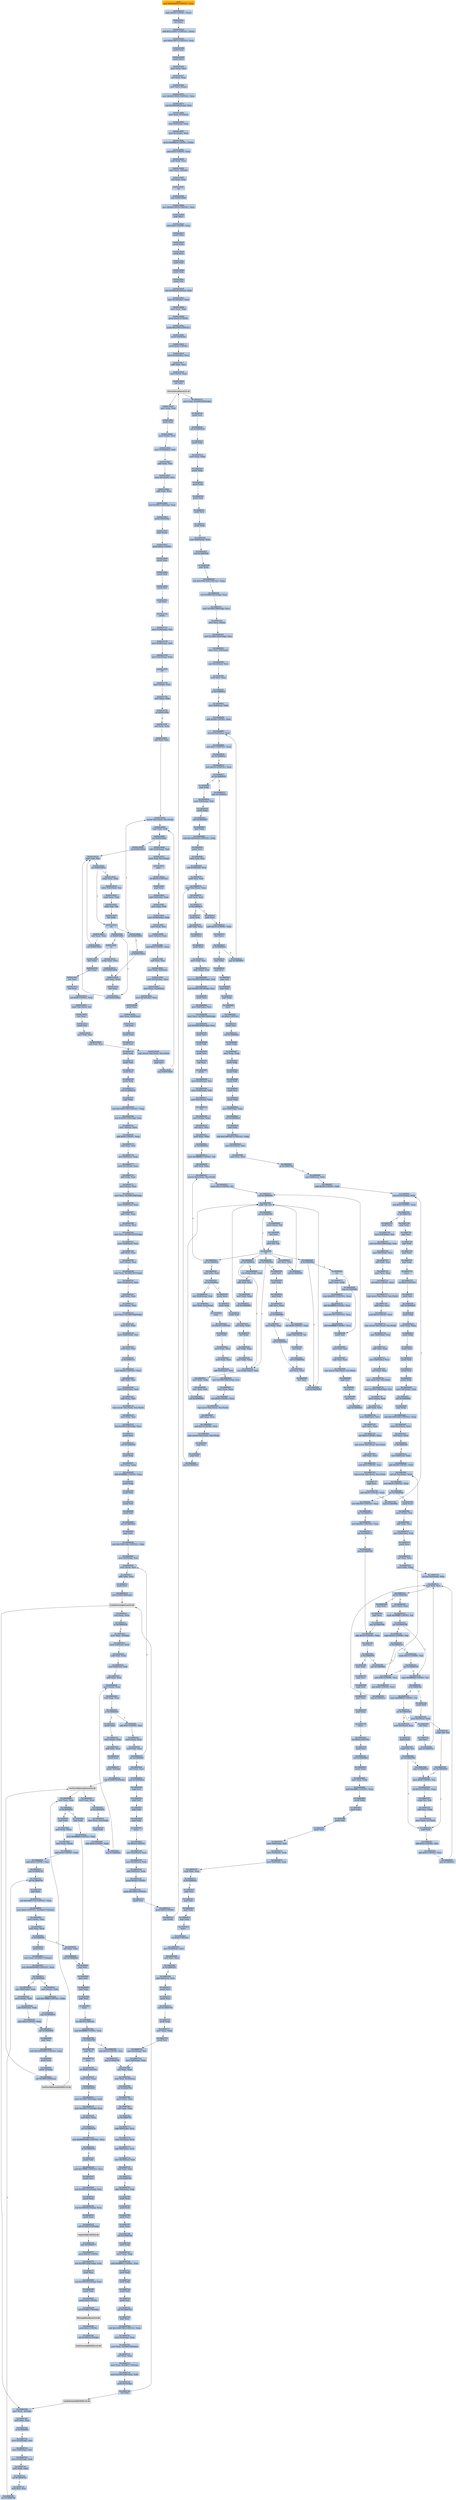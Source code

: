 digraph G {
node[shape=rectangle,style=filled,fillcolor=lightsteelblue,color=lightsteelblue]
bgcolor="transparent"
a0x004029c4movl_0x4029d3UINT32_eax[label="start\nmovl $0x4029d3<UINT32>, %eax",fillcolor="orange",color="lightgrey"];
a0x004029c9addb_0x28UINT8_eax_[label="0x004029c9\naddb $0x28<UINT8>, (%eax)"];
a0x004029ccincl_eax[label="0x004029cc\nincl %eax"];
a0x004029cdaddl_0x1234567UINT32_eax_[label="0x004029cd\naddl $0x1234567<UINT32>, (%eax)"];
a0x004029d3movl_0x414875UINT32_eax[label="0x004029d3\nmovl $0x414875<UINT32>, %eax"];
a0x004029d8pushl_eax[label="0x004029d8\npushl %eax"];
a0x004029d9pushl_fs_0[label="0x004029d9\npushl %fs:0"];
a0x004029e0movl_esp_fs_0[label="0x004029e0\nmovl %esp, %fs:0"];
a0x004029e7xorl_eax_eax[label="0x004029e7\nxorl %eax, %eax"];
a0x004029e9movl_ecx_eax_[label="0x004029e9\nmovl %ecx, (%eax)"];
a0x00414875movl_0xf0413816UINT32_eax[label="0x00414875\nmovl $0xf0413816<UINT32>, %eax"];
a0x0041487aleal_0x10001082eax__ecx[label="0x0041487a\nleal 0x10001082(%eax), %ecx"];
a0x00414880movl_eax_0x1ecx_[label="0x00414880\nmovl %eax, 0x1(%ecx)"];
a0x00414883movl_0x4esp__edx[label="0x00414883\nmovl 0x4(%esp), %edx"];
a0x00414887movl_0xcedx__edx[label="0x00414887\nmovl 0xc(%edx), %edx"];
a0x0041488amovb_0xffffffe9UINT8_edx_[label="0x0041488a\nmovb $0xffffffe9<UINT8>, (%edx)"];
a0x0041488daddl_0x5UINT8_edx[label="0x0041488d\naddl $0x5<UINT8>, %edx"];
a0x00414890subl_edx_ecx[label="0x00414890\nsubl %edx, %ecx"];
a0x00414892movl_ecx__4edx_[label="0x00414892\nmovl %ecx, -4(%edx)"];
a0x00414895xorl_eax_eax[label="0x00414895\nxorl %eax, %eax"];
a0x00414897ret[label="0x00414897\nret"];
a0x004029e9jmp_0x00414898[label="0x004029e9\njmp 0x00414898"];
a0x00414898movl_0xf0413816UINT32_eax[label="0x00414898\nmovl $0xf0413816<UINT32>, %eax"];
a0x0041489dpopl_fs_0[label="0x0041489d\npopl %fs:0"];
a0x004148a4addl_0x4UINT8_esp[label="0x004148a4\naddl $0x4<UINT8>, %esp"];
a0x004148a7pushl_ebp[label="0x004148a7\npushl %ebp"];
a0x004148a8pushl_ebx[label="0x004148a8\npushl %ebx"];
a0x004148a9pushl_ecx[label="0x004148a9\npushl %ecx"];
a0x004148aapushl_edi[label="0x004148aa\npushl %edi"];
a0x004148abpushl_edx[label="0x004148ab\npushl %edx"];
a0x004148acpushl_esi[label="0x004148ac\npushl %esi"];
a0x004148adleal_0x10001043eax__ebx[label="0x004148ad\nleal 0x10001043(%eax), %ebx"];
a0x004148b3movl_0x18ebx__edx[label="0x004148b3\nmovl 0x18(%ebx), %edx"];
a0x004148b6movl_eax_ebp[label="0x004148b6\nmovl %eax, %ebp"];
a0x004148b8pushl_0x40UINT8[label="0x004148b8\npushl $0x40<UINT8>"];
a0x004148bapushl_0x1000UINT32[label="0x004148ba\npushl $0x1000<UINT32>"];
a0x004148bfpushl_0x4ebx_[label="0x004148bf\npushl 0x4(%ebx)"];
a0x004148c2pushl_0x0UINT8[label="0x004148c2\npushl $0x0<UINT8>"];
a0x004148c4movl_0x10ebx__ecx[label="0x004148c4\nmovl 0x10(%ebx), %ecx"];
a0x004148c7addl_edx_ecx[label="0x004148c7\naddl %edx, %ecx"];
a0x004148c9movl_ecx__eax[label="0x004148c9\nmovl (%ecx), %eax"];
a0x004148cbcall_eax[label="0x004148cb\ncall %eax"];
VirtualAlloc_kernel32_dll[label="VirtualAlloc@kernel32.dll",fillcolor="lightgrey",color="lightgrey"];
a0x004148cdmovl_eax_edi[label="0x004148cd\nmovl %eax, %edi"];
a0x004148cfpushl_eax[label="0x004148cf\npushl %eax"];
a0x004148d0movl_ebx__esi[label="0x004148d0\nmovl (%ebx), %esi"];
a0x004148d2movl_0x18ebx__edx[label="0x004148d2\nmovl 0x18(%ebx), %edx"];
a0x004148d5addl_edx_esi[label="0x004148d5\naddl %edx, %esi"];
a0x004148d7movl_0xcebx__ecx[label="0x004148d7\nmovl 0xc(%ebx), %ecx"];
a0x004148daaddl_edx_ecx[label="0x004148da\naddl %edx, %ecx"];
a0x004148dcleal_0x1000111debp__eax[label="0x004148dc\nleal 0x1000111d(%ebp), %eax"];
a0x004148e2pushl_0x4ebx_[label="0x004148e2\npushl 0x4(%ebx)"];
a0x004148e5popl_eax_[label="0x004148e5\npopl (%eax)"];
a0x004148e7pushl_0x0UINT8[label="0x004148e7\npushl $0x0<UINT8>"];
a0x004148e9pushl_eax[label="0x004148e9\npushl %eax"];
a0x004148eapushl_edi[label="0x004148ea\npushl %edi"];
a0x004148ebpushl_esi[label="0x004148eb\npushl %esi"];
a0x004148eccall_ecx[label="0x004148ec\ncall %ecx"];
a0x004147ebpusha_[label="0x004147eb\npusha "];
a0x004147ecmovl_0x24esp__esi[label="0x004147ec\nmovl 0x24(%esp), %esi"];
a0x004147f0movl_0x28esp__edi[label="0x004147f0\nmovl 0x28(%esp), %edi"];
a0x004147f4movl_0x2cesp__ebx[label="0x004147f4\nmovl 0x2c(%esp), %ebx"];
a0x004147f8cld_[label="0x004147f8\ncld "];
a0x004147f9movl_ebx__ebx[label="0x004147f9\nmovl (%ebx), %ebx"];
a0x004147fbtestl_ebx_ebx[label="0x004147fb\ntestl %ebx, %ebx"];
a0x004147fdje_0x0041484d[label="0x004147fd\nje 0x0041484d"];
a0x004147ffxorl_edx_edx[label="0x004147ff\nxorl %edx, %edx"];
a0x00414801addl_edi_ebx[label="0x00414801\naddl %edi, %ebx"];
a0x00414803movsb_ds_esi__es_edi_[label="0x00414803\nmovsb %ds:(%esi), %es:(%edi)"];
a0x00414804cmpl_ebx_edi[label="0x00414804\ncmpl %ebx, %edi"];
a0x00414806jae_0x0041484d[label="0x00414806\njae 0x0041484d"];
a0x00414808call_0x0041482d[label="0x00414808\ncall 0x0041482d"];
a0x0041482daddw_dx_dx[label="0x0041482d\naddw %dx, %dx"];
a0x00414830jne_0x0041483a[label="0x00414830\njne 0x0041483a"];
a0x00414832xchgl_eax_edx[label="0x00414832\nxchgl %eax, %edx"];
a0x00414833lodsw_ds_esi__ax[label="0x00414833\nlodsw %ds:(%esi), %ax"];
a0x00414835xchgl_eax_edx[label="0x00414835\nxchgl %eax, %edx"];
a0x00414836addw_dx_dx[label="0x00414836\naddw %dx, %dx"];
a0x00414839incl_edx[label="0x00414839\nincl %edx"];
a0x0041483aret[label="0x0041483a\nret"];
a0x0041480djae_0x00414803[label="0x0041480d\njae 0x00414803"];
a0x0041480fcall_0x0041483b[label="0x0041480f\ncall 0x0041483b"];
a0x0041483bxorl_eax_eax[label="0x0041483b\nxorl %eax, %eax"];
a0x0041483dincl_eax[label="0x0041483d\nincl %eax"];
a0x0041483ecall_0x0041482d[label="0x0041483e\ncall 0x0041482d"];
a0x00414843adcl_eax_eax[label="0x00414843\nadcl %eax, %eax"];
a0x00414845call_0x0041482d[label="0x00414845\ncall 0x0041482d"];
a0x0041484ajb_0x0041483e[label="0x0041484a\njb 0x0041483e"];
a0x0041484cret[label="0x0041484c\nret"];
a0x00414814xchgl_eax_ecx[label="0x00414814\nxchgl %eax, %ecx"];
a0x00414815call_0x0041483b[label="0x00414815\ncall 0x0041483b"];
a0x0041481adecl_eax[label="0x0041481a\ndecl %eax"];
a0x0041481bdecl_eax[label="0x0041481b\ndecl %eax"];
a0x0041481cincl_ecx[label="0x0041481c\nincl %ecx"];
a0x0041481dincl_ecx[label="0x0041481d\nincl %ecx"];
a0x0041481eshll_0x8UINT8_eax[label="0x0041481e\nshll $0x8<UINT8>, %eax"];
a0x00414821lodsb_ds_esi__al[label="0x00414821\nlodsb %ds:(%esi), %al"];
a0x00414822incl_eax[label="0x00414822\nincl %eax"];
a0x00414823pushl_esi[label="0x00414823\npushl %esi"];
a0x00414824movl_edi_esi[label="0x00414824\nmovl %edi, %esi"];
a0x00414826subl_eax_esi[label="0x00414826\nsubl %eax, %esi"];
a0x00414828repz_movsb_ds_esi__es_edi_[label="0x00414828\nrepz movsb %ds:(%esi), %es:(%edi)"];
a0x0041482apopl_esi[label="0x0041482a\npopl %esi"];
a0x0041482bjmp_0x00414804[label="0x0041482b\njmp 0x00414804"];
a0x0041484dsubl_0x28esp__edi[label="0x0041484d\nsubl 0x28(%esp), %edi"];
a0x00414851movl_edi_0x1cesp_[label="0x00414851\nmovl %edi, 0x1c(%esp)"];
a0x00414855popa_[label="0x00414855\npopa "];
a0x00414856ret_0x10UINT16[label="0x00414856\nret $0x10<UINT16>"];
a0x004148eepopl_eax[label="0x004148ee\npopl %eax"];
a0x004148efaddl_0x8ebx__eax[label="0x004148ef\naddl 0x8(%ebx), %eax"];
a0x004148f2movl_eax_edi[label="0x004148f2\nmovl %eax, %edi"];
a0x004148f4movl_0x18ebx__edx[label="0x004148f4\nmovl 0x18(%ebx), %edx"];
a0x004148f7movl_eax_esi[label="0x004148f7\nmovl %eax, %esi"];
a0x004148f9movl__4esi__eax[label="0x004148f9\nmovl -4(%esi), %eax"];
a0x004148fcaddl_0x4UINT8_eax[label="0x004148fc\naddl $0x4<UINT8>, %eax"];
a0x004148ffsubl_eax_esi[label="0x004148ff\nsubl %eax, %esi"];
a0x00414901movl_edx_0x8esi_[label="0x00414901\nmovl %edx, 0x8(%esi)"];
a0x00414904movl_0x10ebx__ecx[label="0x00414904\nmovl 0x10(%ebx), %ecx"];
a0x00414907movl_ecx_0x24esi_[label="0x00414907\nmovl %ecx, 0x24(%esi)"];
a0x0041490amovl_0x14ebx__ecx[label="0x0041490a\nmovl 0x14(%ebx), %ecx"];
a0x0041490dpushl_ecx[label="0x0041490d\npushl %ecx"];
a0x0041490emovl_ecx_0x28esi_[label="0x0041490e\nmovl %ecx, 0x28(%esi)"];
a0x00414911call_edi[label="0x00414911\ncall %edi"];
a0x14660154pushl_ebx[label="0x14660154\npushl %ebx"];
a0x14660155pushl_ecx[label="0x14660155\npushl %ecx"];
a0x14660156pushl_edx[label="0x14660156\npushl %edx"];
a0x14660157pushl_edi[label="0x14660157\npushl %edi"];
a0x14660158pushl_esi[label="0x14660158\npushl %esi"];
a0x14660159pushl_ebp[label="0x14660159\npushl %ebp"];
a0x1466015acall_0x1466015f[label="0x1466015a\ncall 0x1466015f"];
a0x1466015fpopl_ebp[label="0x1466015f\npopl %ebp"];
a0x14660160subl_0x10001130UINT32_ebp[label="0x14660160\nsubl $0x10001130<UINT32>, %ebp"];
a0x14660166leal_0x10001125ebp__esi[label="0x14660166\nleal 0x10001125(%ebp), %esi"];
a0x1466016cmovl__4esi__eax[label="0x1466016c\nmovl -4(%esi), %eax"];
a0x1466016faddl_0x4UINT8_eax[label="0x1466016f\naddl $0x4<UINT8>, %eax"];
a0x14660172subl_eax_esi[label="0x14660172\nsubl %eax, %esi"];
a0x14660174movl_0x8esi__edx[label="0x14660174\nmovl 0x8(%esi), %edx"];
a0x14660177movl_0x1cesi__eax[label="0x14660177\nmovl 0x1c(%esi), %eax"];
a0x1466017aaddl_edx_eax[label="0x1466017a\naddl %edx, %eax"];
a0x1466017cmovl_eax__ecx[label="0x1466017c\nmovl (%eax), %ecx"];
a0x1466017emovl_ecx_0x1000128febp_[label="0x1466017e\nmovl %ecx, 0x1000128f(%ebp)"];
a0x14660184movl_0x20esi__eax[label="0x14660184\nmovl 0x20(%esi), %eax"];
a0x14660187addl_edx_eax[label="0x14660187\naddl %edx, %eax"];
a0x14660189movl_eax__ecx[label="0x14660189\nmovl (%eax), %ecx"];
a0x1466018bmovl_ecx_0x10001293ebp_[label="0x1466018b\nmovl %ecx, 0x10001293(%ebp)"];
a0x14660191movl_0x24esi__eax[label="0x14660191\nmovl 0x24(%esi), %eax"];
a0x14660194addl_edx_eax[label="0x14660194\naddl %edx, %eax"];
a0x14660196movl_eax__ecx[label="0x14660196\nmovl (%eax), %ecx"];
a0x14660198movl_ecx_0x10001297ebp_[label="0x14660198\nmovl %ecx, 0x10001297(%ebp)"];
a0x1466019emovl_0x28esi__eax[label="0x1466019e\nmovl 0x28(%esi), %eax"];
a0x146601a1addl_edx_eax[label="0x146601a1\naddl %edx, %eax"];
a0x146601a3movl_eax__ecx[label="0x146601a3\nmovl (%eax), %ecx"];
a0x146601a5movl_ecx_0x1000129bebp_[label="0x146601a5\nmovl %ecx, 0x1000129b(%ebp)"];
a0x146601abmovl_esi_ebx[label="0x146601ab\nmovl %esi, %ebx"];
a0x146601admovl_0x44ebx__esi[label="0x146601ad\nmovl 0x44(%ebx), %esi"];
a0x146601b0testl_esi_esi[label="0x146601b0\ntestl %esi, %esi"];
a0x146601b2je_0x146601c2[label="0x146601b2\nje 0x146601c2"];
a0x146601b4movl_0x2bUINT32_ecx[label="0x146601b4\nmovl $0x2b<UINT32>, %ecx"];
a0x146601b9addl_edx_esi[label="0x146601b9\naddl %edx, %esi"];
a0x146601bbmovl_0x40ebx__edi[label="0x146601bb\nmovl 0x40(%ebx), %edi"];
a0x146601beaddl_edx_edi[label="0x146601be\naddl %edx, %edi"];
a0x146601c0repz_movsb_ds_esi__es_edi_[label="0x146601c0\nrepz movsb %ds:(%esi), %es:(%edi)"];
a0x146601c2movl_ebx_esi[label="0x146601c2\nmovl %ebx, %esi"];
a0x146601c4leal_0x1000129febp__ecx[label="0x146601c4\nleal 0x1000129f(%ebp), %ecx"];
a0x146601capushl_ecx[label="0x146601ca\npushl %ecx"];
a0x146601cbcall_0x146603f6[label="0x146601cb\ncall 0x146603f6"];
a0x146603f6pushl_ebp[label="0x146603f6\npushl %ebp"];
a0x146603f7movl_esp_ebp[label="0x146603f7\nmovl %esp, %ebp"];
a0x146603f9addl_0xfffffffcUINT8_esp[label="0x146603f9\naddl $0xfffffffc<UINT8>, %esp"];
a0x146603fcpushl_ebp[label="0x146603fc\npushl %ebp"];
a0x146603fdpushl_ebx[label="0x146603fd\npushl %ebx"];
a0x146603fepushl_edi[label="0x146603fe\npushl %edi"];
a0x146603ffpushl_esi[label="0x146603ff\npushl %esi"];
a0x14660400call_0x14660405[label="0x14660400\ncall 0x14660405"];
a0x14660405popl_ebx[label="0x14660405\npopl %ebx"];
a0x14660406subl_0x100013d6UINT32_ebx[label="0x14660406\nsubl $0x100013d6<UINT32>, %ebx"];
a0x1466040cmovl_0x8ebp__esi[label="0x1466040c\nmovl 0x8(%ebp), %esi"];
a0x1466040fmovl_esi__ecx[label="0x1466040f\nmovl (%esi), %ecx"];
a0x14660411addl_ebx_ecx[label="0x14660411\naddl %ebx, %ecx"];
a0x14660413pushl_ecx[label="0x14660413\npushl %ecx"];
a0x14660414call_0x1000128febx_[label="0x14660414\ncall 0x1000128f(%ebx)"];
LoadLibraryA_kernel32_dll[label="LoadLibraryA@kernel32.dll",fillcolor="lightgrey",color="lightgrey"];
a0x1466041atestl_eax_eax[label="0x1466041a\ntestl %eax, %eax"];
a0x1466041cje_0x14660458[label="0x1466041c\nje 0x14660458"];
a0x1466041emovl_eax__4ebp_[label="0x1466041e\nmovl %eax, -4(%ebp)"];
a0x14660421movl_0x4esi__edx[label="0x14660421\nmovl 0x4(%esi), %edx"];
a0x14660424addl_ebx_edx[label="0x14660424\naddl %ebx, %edx"];
a0x14660426movl_0x8esi__edi[label="0x14660426\nmovl 0x8(%esi), %edi"];
a0x14660429addl_ebx_edi[label="0x14660429\naddl %ebx, %edi"];
a0x1466042bmovl_edx__eax[label="0x1466042b\nmovl (%edx), %eax"];
a0x1466042dtestl_eax_eax[label="0x1466042d\ntestl %eax, %eax"];
a0x1466042fje_0x1466044b[label="0x1466042f\nje 0x1466044b"];
a0x14660431pushl_edx[label="0x14660431\npushl %edx"];
a0x14660432movl_edx__eax[label="0x14660432\nmovl (%edx), %eax"];
a0x14660434addl_ebx_eax[label="0x14660434\naddl %ebx, %eax"];
a0x14660436pushl_eax[label="0x14660436\npushl %eax"];
a0x14660437pushl__4ebp_[label="0x14660437\npushl -4(%ebp)"];
a0x1466043acall_0x10001293ebx_[label="0x1466043a\ncall 0x10001293(%ebx)"];
GetProcAddress_kernel32_dll[label="GetProcAddress@kernel32.dll",fillcolor="lightgrey",color="lightgrey"];
a0x14660440testl_eax_eax[label="0x14660440\ntestl %eax, %eax"];
a0x14660442je_0x14660458[label="0x14660442\nje 0x14660458"];
a0x14660444stosl_eax_es_edi_[label="0x14660444\nstosl %eax, %es:(%edi)"];
a0x14660445popl_edx[label="0x14660445\npopl %edx"];
a0x14660446addl_0x4UINT8_edx[label="0x14660446\naddl $0x4<UINT8>, %edx"];
a0x14660449jmp_0x1466042b[label="0x14660449\njmp 0x1466042b"];
a0x1466044baddl_0xcUINT8_esi[label="0x1466044b\naddl $0xc<UINT8>, %esi"];
a0x1466044emovl_esi__eax[label="0x1466044e\nmovl (%esi), %eax"];
a0x14660450testl_eax_eax[label="0x14660450\ntestl %eax, %eax"];
a0x14660452jne_0x1466040f[label="0x14660452\njne 0x1466040f"];
a0x14660454xorl_eax_eax[label="0x14660454\nxorl %eax, %eax"];
a0x14660456jmp_0x1466045d[label="0x14660456\njmp 0x1466045d"];
a0x1466045dpopl_esi[label="0x1466045d\npopl %esi"];
a0x1466045epopl_edi[label="0x1466045e\npopl %edi"];
a0x1466045fpopl_ebx[label="0x1466045f\npopl %ebx"];
a0x14660460popl_ebp[label="0x14660460\npopl %ebp"];
a0x14660461leave_[label="0x14660461\nleave "];
a0x14660462ret_0x4UINT16[label="0x14660462\nret $0x4<UINT16>"];
a0x146601d0movl_0x2cesi__ecx[label="0x146601d0\nmovl 0x2c(%esi), %ecx"];
a0x146601d3movl_0x24esi__edx[label="0x146601d3\nmovl 0x24(%esi), %edx"];
a0x146601d6addl_0x8esi__edx[label="0x146601d6\naddl 0x8(%esi), %edx"];
a0x146601d9pushl_0x40UINT8[label="0x146601d9\npushl $0x40<UINT8>"];
a0x146601dbpushl_0x1000UINT32[label="0x146601db\npushl $0x1000<UINT32>"];
a0x146601e0pushl_ecx[label="0x146601e0\npushl %ecx"];
a0x146601e1pushl_0x0UINT8[label="0x146601e1\npushl $0x0<UINT8>"];
a0x146601e3call_edx_[label="0x146601e3\ncall (%edx)"];
a0x146601e5movl_eax_0x1000128bebp_[label="0x146601e5\nmovl %eax, 0x1000128b(%ebp)"];
a0x146601ebpushl_esi[label="0x146601eb\npushl %esi"];
a0x146601eccall_0x146605c8[label="0x146601ec\ncall 0x146605c8"];
a0x146605c8pushl_ebp[label="0x146605c8\npushl %ebp"];
a0x146605c9movl_esp_ebp[label="0x146605c9\nmovl %esp, %ebp"];
a0x146605cbpushl_ebp[label="0x146605cb\npushl %ebp"];
a0x146605ccpushl_ebx[label="0x146605cc\npushl %ebx"];
a0x146605cdpushl_edi[label="0x146605cd\npushl %edi"];
a0x146605cepushl_esi[label="0x146605ce\npushl %esi"];
a0x146605cfpushl_ebp[label="0x146605cf\npushl %ebp"];
a0x146605d0movl_0x8ebp__ebx[label="0x146605d0\nmovl 0x8(%ebp), %ebx"];
a0x146605d3call_0x146605d8[label="0x146605d3\ncall 0x146605d8"];
a0x146605d8popl_ebp[label="0x146605d8\npopl %ebp"];
a0x146605d9subl_0x100015a9UINT32_ebp[label="0x146605d9\nsubl $0x100015a9<UINT32>, %ebp"];
a0x146605dfleal_0x10001591ebp__eax[label="0x146605df\nleal 0x10001591(%ebp), %eax"];
a0x146605e5movl_0x1000128febp__ecx[label="0x146605e5\nmovl 0x1000128f(%ebp), %ecx"];
a0x146605ebmovl_ecx_eax_[label="0x146605eb\nmovl %ecx, (%eax)"];
a0x146605edmovl_0x10001293ebp__ecx[label="0x146605ed\nmovl 0x10001293(%ebp), %ecx"];
a0x146605f3movl_ecx_0x4eax_[label="0x146605f3\nmovl %ecx, 0x4(%eax)"];
a0x146605f6movl_0x3cesi__ecx[label="0x146605f6\nmovl 0x3c(%esi), %ecx"];
a0x146605f9testl_ecx_ecx[label="0x146605f9\ntestl %ecx, %ecx"];
a0x146605fbje_0x146606cd[label="0x146605fb\nje 0x146606cd"];
a0x14660601movl_0x8esi__edx[label="0x14660601\nmovl 0x8(%esi), %edx"];
a0x14660604addl_0x48UINT8_ebx[label="0x14660604\naddl $0x48<UINT8>, %ebx"];
a0x14660607movzwl_0xcebx__eax[label="0x14660607\nmovzwl 0xc(%ebx), %eax"];
a0x1466060btestl_0x1UINT32_eax[label="0x1466060b\ntestl $0x1<UINT32>, %eax"];
a0x14660610jne_0x1466061e[label="0x14660610\njne 0x1466061e"];
a0x14660612testl_0x10UINT32_eax[label="0x14660612\ntestl $0x10<UINT32>, %eax"];
a0x14660617jne_0x14660659[label="0x14660617\njne 0x14660659"];
a0x14660619jmp_0x146606c2[label="0x14660619\njmp 0x146606c2"];
a0x146606c2addl_0x10UINT8_ebx[label="0x146606c2\naddl $0x10<UINT8>, %ebx"];
a0x146606c5decl_ecx[label="0x146606c5\ndecl %ecx"];
a0x146606c6je_0x146606cd[label="0x146606c6\nje 0x146606cd"];
a0x146606c8jmp_0x14660607[label="0x146606c8\njmp 0x14660607"];
a0x14660659popl_ebp[label="0x14660659\npopl %ebp"];
a0x1466065amovl_0x8ebp__edi[label="0x1466065a\nmovl 0x8(%ebp), %edi"];
a0x1466065dpushl_ebp[label="0x1466065d\npushl %ebp"];
a0x1466065ecall_0x14660663[label="0x1466065e\ncall 0x14660663"];
a0x14660663popl_ebp[label="0x14660663\npopl %ebp"];
a0x14660664subl_0x10001634UINT32_ebp[label="0x14660664\nsubl $0x10001634<UINT32>, %ebp"];
a0x1466066apushl_ecx[label="0x1466066a\npushl %ecx"];
a0x1466066bmovl_edi_esi[label="0x1466066b\nmovl %edi, %esi"];
a0x1466066dsubl_0x30edi__esi[label="0x1466066d\nsubl 0x30(%edi), %esi"];
a0x14660670movl_esi_edi[label="0x14660670\nmovl %esi, %edi"];
a0x14660672lodsl_ds_esi__eax[label="0x14660672\nlodsl %ds:(%esi), %eax"];
a0x14660673testl_eax_eax[label="0x14660673\ntestl %eax, %eax"];
a0x14660675je_0x146606c1[label="0x14660675\nje 0x146606c1"];
a0x14660677pushl_edi[label="0x14660677\npushl %edi"];
a0x14660678addl_edi_eax[label="0x14660678\naddl %edi, %eax"];
a0x1466067apushl_esi[label="0x1466067a\npushl %esi"];
a0x1466067bpushl_edx[label="0x1466067b\npushl %edx"];
a0x1466067cmovl_edx_esi[label="0x1466067c\nmovl %edx, %esi"];
a0x1466067eaddl_ebx__esi[label="0x1466067e\naddl (%ebx), %esi"];
a0x14660680movl_0x1000128bebp__edi[label="0x14660680\nmovl 0x1000128b(%ebp), %edi"];
a0x14660686leal_0x10001591ebp__ecx[label="0x14660686\nleal 0x10001591(%ebp), %ecx"];
a0x1466068cpushl_ecx[label="0x1466068c\npushl %ecx"];
a0x1466068dmovl_0x8ebx__ecx[label="0x1466068d\nmovl 0x8(%ebx), %ecx"];
a0x14660690movl_ecx_0x1000158debp_[label="0x14660690\nmovl %ecx, 0x1000158d(%ebp)"];
a0x14660696leal_0x1000158debp__ecx[label="0x14660696\nleal 0x1000158d(%ebp), %ecx"];
a0x1466069cpushl_ecx[label="0x1466069c\npushl %ecx"];
a0x1466069dpushl_edi[label="0x1466069d\npushl %edi"];
a0x1466069epushl_esi[label="0x1466069e\npushl %esi"];
a0x1466069fcall_eax[label="0x1466069f\ncall %eax"];
a0x14660008pusha_[label="0x14660008\npusha "];
a0x14660009movl_0x24esp__esi[label="0x14660009\nmovl 0x24(%esp), %esi"];
a0x1466000dmovl_0x28esp__edi[label="0x1466000d\nmovl 0x28(%esp), %edi"];
a0x14660011movl_0x2cesp__ebx[label="0x14660011\nmovl 0x2c(%esp), %ebx"];
a0x14660015cld_[label="0x14660015\ncld "];
a0x14660016movl_ebx__ebx[label="0x14660016\nmovl (%ebx), %ebx"];
a0x14660018xorl_ecx_ecx[label="0x14660018\nxorl %ecx, %ecx"];
a0x1466001atestl_ebx_ebx[label="0x1466001a\ntestl %ebx, %ebx"];
a0x1466001cje_0x1466002e[label="0x1466001c\nje 0x1466002e"];
a0x1466001emovb_0xffffff80UINT8_dl[label="0x1466001e\nmovb $0xffffff80<UINT8>, %dl"];
a0x14660020addl_edi_ebx[label="0x14660020\naddl %edi, %ebx"];
a0x14660022movsb_ds_esi__es_edi_[label="0x14660022\nmovsb %ds:(%esi), %es:(%edi)"];
a0x14660023movb_0x3UINT8_cl[label="0x14660023\nmovb $0x3<UINT8>, %cl"];
a0x14660025call_0x14660090[label="0x14660025\ncall 0x14660090"];
a0x14660090addb_dl_dl[label="0x14660090\naddb %dl, %dl"];
a0x14660092jne_0x14660099[label="0x14660092\njne 0x14660099"];
a0x14660094movb_esi__dl[label="0x14660094\nmovb (%esi), %dl"];
a0x14660096incl_esi[label="0x14660096\nincl %esi"];
a0x14660097adcb_dl_dl[label="0x14660097\nadcb %dl, %dl"];
a0x14660099ret[label="0x14660099\nret"];
a0x1466002ajae_0x14660022[label="0x1466002a\njae 0x14660022"];
a0x1466002ccmpl_ebx_edi[label="0x1466002c\ncmpl %ebx, %edi"];
a0x1466002ejae_0x146600ac[label="0x1466002e\njae 0x146600ac"];
a0x14660030pushl_ebx[label="0x14660030\npushl %ebx"];
a0x14660031pushl_ebp[label="0x14660031\npushl %ebp"];
a0x14660032pushl_edi[label="0x14660032\npushl %edi"];
a0x14660033xorl_ebx_ebx[label="0x14660033\nxorl %ebx, %ebx"];
a0x14660035incl_ebx[label="0x14660035\nincl %ebx"];
a0x14660036xorl_ebp_ebp[label="0x14660036\nxorl %ebp, %ebp"];
a0x14660038movl_ebx_eax[label="0x14660038\nmovl %ebx, %eax"];
a0x1466003aleal_ebpebx__edi[label="0x1466003a\nleal (%ebp,%ebx), %edi"];
a0x1466003emovl_ebx_ebp[label="0x1466003e\nmovl %ebx, %ebp"];
a0x14660040movl_edi_ebx[label="0x14660040\nmovl %edi, %ebx"];
a0x14660042call_0x14660090[label="0x14660042\ncall 0x14660090"];
a0x14660047jae_0x1466003a[label="0x14660047\njae 0x1466003a"];
a0x14660049leal_ebpedi__ebx[label="0x14660049\nleal (%ebp,%edi), %ebx"];
a0x1466004daddl_edi_eax[label="0x1466004d\naddl %edi, %eax"];
a0x1466004fmovl_edi_ebp[label="0x1466004f\nmovl %edi, %ebp"];
a0x14660051call_0x14660090[label="0x14660051\ncall 0x14660090"];
a0x14660056jae_0x1466003a[label="0x14660056\njae 0x1466003a"];
a0x14660058popl_edi[label="0x14660058\npopl %edi"];
a0x14660059popl_ebp[label="0x14660059\npopl %ebp"];
a0x1466005apopl_ebx[label="0x1466005a\npopl %ebx"];
a0x1466005bsubl_ecx_eax[label="0x1466005b\nsubl %ecx, %eax"];
a0x1466005djae_0x14660068[label="0x1466005d\njae 0x14660068"];
a0x14660068shll_0x8UINT8_eax[label="0x14660068\nshll $0x8<UINT8>, %eax"];
a0x1466006blodsb_ds_esi__al[label="0x1466006b\nlodsb %ds:(%esi), %al"];
a0x1466006cincl_eax[label="0x1466006c\nincl %eax"];
a0x1466006dcall_0x1466009a[label="0x1466006d\ncall 0x1466009a"];
a0x1466009axorl_ecx_ecx[label="0x1466009a\nxorl %ecx, %ecx"];
a0x1466009cincl_ecx[label="0x1466009c\nincl %ecx"];
a0x1466009dcall_0x14660090[label="0x1466009d\ncall 0x14660090"];
a0x146600a2adcl_ecx_ecx[label="0x146600a2\nadcl %ecx, %ecx"];
a0x146600a4call_0x14660090[label="0x146600a4\ncall 0x14660090"];
a0x146600a9jb_0x1466009d[label="0x146600a9\njb 0x1466009d"];
a0x146600abret[label="0x146600ab\nret"];
a0x14660072movl_eax_ebp[label="0x14660072\nmovl %eax, %ebp"];
a0x14660074cmpl_0x4001UINT32_eax[label="0x14660074\ncmpl $0x4001<UINT32>, %eax"];
a0x14660079sbbl_0xffffffffUINT8_ecx[label="0x14660079\nsbbl $0xffffffff<UINT8>, %ecx"];
a0x1466007ccmpl_0x781UINT32_eax[label="0x1466007c\ncmpl $0x781<UINT32>, %eax"];
a0x14660081sbbl_0xffffffffUINT8_ecx[label="0x14660081\nsbbl $0xffffffff<UINT8>, %ecx"];
a0x14660084pushl_esi[label="0x14660084\npushl %esi"];
a0x14660085movl_edi_esi[label="0x14660085\nmovl %edi, %esi"];
a0x14660087subl_eax_esi[label="0x14660087\nsubl %eax, %esi"];
a0x14660089repz_movsb_ds_esi__es_edi_[label="0x14660089\nrepz movsb %ds:(%esi), %es:(%edi)"];
a0x1466008bpopl_esi[label="0x1466008b\npopl %esi"];
a0x1466008cincl_ecx[label="0x1466008c\nincl %ecx"];
a0x1466008dincl_ecx[label="0x1466008d\nincl %ecx"];
a0x1466008ejmp_0x14660025[label="0x1466008e\njmp 0x14660025"];
a0x1466005fmovl_ebp_eax[label="0x1466005f\nmovl %ebp, %eax"];
a0x14660061call_0x1466009a[label="0x14660061\ncall 0x1466009a"];
a0x14660066jmp_0x14660084[label="0x14660066\njmp 0x14660084"];
a0x146600acsubl_0x28esp__edi[label="0x146600ac\nsubl 0x28(%esp), %edi"];
a0x146600b0movl_edi_0x1cesp_[label="0x146600b0\nmovl %edi, 0x1c(%esp)"];
a0x146600b4popa_[label="0x146600b4\npopa "];
a0x146600b5ret_0x10UINT16[label="0x146600b5\nret $0x10<UINT16>"];
a0x146606a1popl_edx[label="0x146606a1\npopl %edx"];
a0x146606a2movl_eax_ecx[label="0x146606a2\nmovl %eax, %ecx"];
a0x146606a4movl_edx_edi[label="0x146606a4\nmovl %edx, %edi"];
a0x146606a6addl_0x4ebx__edi[label="0x146606a6\naddl 0x4(%ebx), %edi"];
a0x146606a9movl_0x1000128bebp__esi[label="0x146606a9\nmovl 0x1000128b(%ebp), %esi"];
a0x146606afmovl_ecx_eax[label="0x146606af\nmovl %ecx, %eax"];
a0x146606b1sarl_0x2UINT8_ecx[label="0x146606b1\nsarl $0x2<UINT8>, %ecx"];
a0x146606b4repz_movsl_ds_esi__es_edi_[label="0x146606b4\nrepz movsl %ds:(%esi), %es:(%edi)"];
a0x146606b6addl_eax_ecx[label="0x146606b6\naddl %eax, %ecx"];
a0x146606b8andl_0x3UINT8_ecx[label="0x146606b8\nandl $0x3<UINT8>, %ecx"];
a0x146606bbrepz_movsb_ds_esi__es_edi_[label="0x146606bb\nrepz movsb %ds:(%esi), %es:(%edi)"];
a0x146606bdpopl_esi[label="0x146606bd\npopl %esi"];
a0x146606bepopl_edi[label="0x146606be\npopl %edi"];
a0x146606bfjmp_0x14660672[label="0x146606bf\njmp 0x14660672"];
a0x146606c1popl_ecx[label="0x146606c1\npopl %ecx"];
a0x146606cdpopl_ebp[label="0x146606cd\npopl %ebp"];
a0x146606cepopl_esi[label="0x146606ce\npopl %esi"];
a0x146606cfpopl_edi[label="0x146606cf\npopl %edi"];
a0x146606d0popl_ebx[label="0x146606d0\npopl %ebx"];
a0x146606d1popl_ebp[label="0x146606d1\npopl %ebp"];
a0x146606d2leave_[label="0x146606d2\nleave "];
a0x146606d3ret_0x4UINT16[label="0x146606d3\nret $0x4<UINT16>"];
a0x146601f1pushl_esi[label="0x146601f1\npushl %esi"];
a0x146601f2call_0x146606d6[label="0x146601f2\ncall 0x146606d6"];
a0x146606d6pushl_ebp[label="0x146606d6\npushl %ebp"];
a0x146606d7movl_esp_ebp[label="0x146606d7\nmovl %esp, %ebp"];
a0x146606d9pushl_ebp[label="0x146606d9\npushl %ebp"];
a0x146606dapushl_ebx[label="0x146606da\npushl %ebx"];
a0x146606dbpushl_edi[label="0x146606db\npushl %edi"];
a0x146606dcpushl_esi[label="0x146606dc\npushl %esi"];
a0x146606ddpushl_ebp[label="0x146606dd\npushl %ebp"];
a0x146606demovl_0x8ebp__ebx[label="0x146606de\nmovl 0x8(%ebp), %ebx"];
a0x146606e1call_0x146606e6[label="0x146606e1\ncall 0x146606e6"];
a0x146606e6popl_ebp[label="0x146606e6\npopl %ebp"];
a0x146606e7subl_0x100016b7UINT32_ebp[label="0x146606e7\nsubl $0x100016b7<UINT32>, %ebp"];
a0x146606edmovl_0x3cesi__ecx[label="0x146606ed\nmovl 0x3c(%esi), %ecx"];
a0x146606f0testl_ecx_ecx[label="0x146606f0\ntestl %ecx, %ecx"];
a0x146606f2je_0x1466074d[label="0x146606f2\nje 0x1466074d"];
a0x146606f4movl_0x8esi__edx[label="0x146606f4\nmovl 0x8(%esi), %edx"];
a0x146606f7addl_0x48UINT8_ebx[label="0x146606f7\naddl $0x48<UINT8>, %ebx"];
a0x146606famovzwl_0xcebx__eax[label="0x146606fa\nmovzwl 0xc(%ebx), %eax"];
a0x146606feandl_0x2UINT8_eax[label="0x146606fe\nandl $0x2<UINT8>, %eax"];
a0x14660701je_0x1466074d[label="0x14660701\nje 0x1466074d"];
a0x14660703pushl_ecx[label="0x14660703\npushl %ecx"];
a0x14660704movl_0x4ebx__esi[label="0x14660704\nmovl 0x4(%ebx), %esi"];
a0x14660707movl_0x1000128bebp__edi[label="0x14660707\nmovl 0x1000128b(%ebp), %edi"];
a0x1466070dmovl_0x8ebx__ecx[label="0x1466070d\nmovl 0x8(%ebx), %ecx"];
a0x14660710addl_edx_esi[label="0x14660710\naddl %edx, %esi"];
a0x14660712movl_ecx_eax[label="0x14660712\nmovl %ecx, %eax"];
a0x14660714sarl_0x2UINT8_ecx[label="0x14660714\nsarl $0x2<UINT8>, %ecx"];
a0x14660717repz_movsl_ds_esi__es_edi_[label="0x14660717\nrepz movsl %ds:(%esi), %es:(%edi)"];
a0x14660719addl_eax_ecx[label="0x14660719\naddl %eax, %ecx"];
a0x1466071bandl_0x3UINT8_ecx[label="0x1466071b\nandl $0x3<UINT8>, %ecx"];
a0x1466071erepz_movsb_ds_esi__es_edi_[label="0x1466071e\nrepz movsb %ds:(%esi), %es:(%edi)"];
a0x14660720movl_0x4ebx__edi[label="0x14660720\nmovl 0x4(%ebx), %edi"];
a0x14660723addl_edx_edi[label="0x14660723\naddl %edx, %edi"];
a0x14660725movl_0x8ebx__ecx[label="0x14660725\nmovl 0x8(%ebx), %ecx"];
a0x14660728xorl_eax_eax[label="0x14660728\nxorl %eax, %eax"];
a0x1466072arepz_stosb_al_es_edi_[label="0x1466072a\nrepz stosb %al, %es:(%edi)"];
a0x1466072cmovl_0x1000128bebp__esi[label="0x1466072c\nmovl 0x1000128b(%ebp), %esi"];
a0x14660732movl_ebx__edi[label="0x14660732\nmovl (%ebx), %edi"];
a0x14660734addl_edx_edi[label="0x14660734\naddl %edx, %edi"];
a0x14660736movl_0x8ebx__ecx[label="0x14660736\nmovl 0x8(%ebx), %ecx"];
a0x14660739movl_ecx_eax[label="0x14660739\nmovl %ecx, %eax"];
a0x1466073bsarl_0x2UINT8_ecx[label="0x1466073b\nsarl $0x2<UINT8>, %ecx"];
a0x1466073erepz_movsl_ds_esi__es_edi_[label="0x1466073e\nrepz movsl %ds:(%esi), %es:(%edi)"];
a0x14660740addl_eax_ecx[label="0x14660740\naddl %eax, %ecx"];
a0x14660742andl_0x3UINT8_ecx[label="0x14660742\nandl $0x3<UINT8>, %ecx"];
a0x14660745repz_movsb_ds_esi__es_edi_[label="0x14660745\nrepz movsb %ds:(%esi), %es:(%edi)"];
a0x14660747popl_ecx[label="0x14660747\npopl %ecx"];
a0x14660748addl_0x10UINT8_ebx[label="0x14660748\naddl $0x10<UINT8>, %ebx"];
a0x1466074bloop_0x146606fa[label="0x1466074b\nloop 0x146606fa"];
a0x1466074dpopl_ebp[label="0x1466074d\npopl %ebp"];
a0x1466074epopl_esi[label="0x1466074e\npopl %esi"];
a0x1466074fpopl_edi[label="0x1466074f\npopl %edi"];
a0x14660750popl_ebx[label="0x14660750\npopl %ebx"];
a0x14660751popl_ebp[label="0x14660751\npopl %ebp"];
a0x14660752leave_[label="0x14660752\nleave "];
a0x14660753ret_0x4UINT16[label="0x14660753\nret $0x4<UINT16>"];
a0x146601f7pushl_esi[label="0x146601f7\npushl %esi"];
a0x146601f8call_0x146604c8[label="0x146601f8\ncall 0x146604c8"];
a0x146604c8pushl_ebp[label="0x146604c8\npushl %ebp"];
a0x146604c9movl_esp_ebp[label="0x146604c9\nmovl %esp, %ebp"];
a0x146604cbpushl_ebp[label="0x146604cb\npushl %ebp"];
a0x146604ccpushl_ebx[label="0x146604cc\npushl %ebx"];
a0x146604cdpushl_edi[label="0x146604cd\npushl %edi"];
a0x146604cepushl_esi[label="0x146604ce\npushl %esi"];
a0x146604cfpushl_ebp[label="0x146604cf\npushl %ebp"];
a0x146604d0movl_0x8ebp__ebx[label="0x146604d0\nmovl 0x8(%ebp), %ebx"];
a0x146604d3call_0x146604d8[label="0x146604d3\ncall 0x146604d8"];
a0x146604d8popl_ebp[label="0x146604d8\npopl %ebp"];
a0x146604d9subl_0x100014a9UINT32_ebp[label="0x146604d9\nsubl $0x100014a9<UINT32>, %ebp"];
a0x146604dfmovl_0x3cesi__ecx[label="0x146604df\nmovl 0x3c(%esi), %ecx"];
a0x146604e2testl_ecx_ecx[label="0x146604e2\ntestl %ecx, %ecx"];
a0x146604e4je_0x14660594[label="0x146604e4\nje 0x14660594"];
a0x146604eamovl_0x8esi__edx[label="0x146604ea\nmovl 0x8(%esi), %edx"];
a0x146604edaddl_0x48UINT8_ebx[label="0x146604ed\naddl $0x48<UINT8>, %ebx"];
a0x146604f0movzwl_0xcebx__eax[label="0x146604f0\nmovzwl 0xc(%ebx), %eax"];
a0x146604f4testl_0x8UINT32_eax[label="0x146604f4\ntestl $0x8<UINT32>, %eax"];
a0x146604f9jne_0x1466050b[label="0x146604f9\njne 0x1466050b"];
a0x146604fbtestl_0x200UINT32_eax[label="0x146604fb\ntestl $0x200<UINT32>, %eax"];
a0x14660500jne_0x14660571[label="0x14660500\njne 0x14660571"];
a0x14660502testl_0x400UINT32_eax[label="0x14660502\ntestl $0x400<UINT32>, %eax"];
a0x14660507jne_0x14660571[label="0x14660507\njne 0x14660571"];
a0x14660509jmp_0x14660589[label="0x14660509\njmp 0x14660589"];
a0x14660589addl_0x10UINT8_ebx[label="0x14660589\naddl $0x10<UINT8>, %ebx"];
a0x1466058cdecl_ecx[label="0x1466058c\ndecl %ecx"];
a0x1466058dje_0x14660594[label="0x1466058d\nje 0x14660594"];
a0x1466058fjmp_0x146604f0[label="0x1466058f\njmp 0x146604f0"];
a0x1466050bpushl_ecx[label="0x1466050b\npushl %ecx"];
a0x1466050cmovl_ebx__esi[label="0x1466050c\nmovl (%ebx), %esi"];
a0x1466050eaddl_edx_esi[label="0x1466050e\naddl %edx, %esi"];
a0x14660510movl_0x8ebx__edi[label="0x14660510\nmovl 0x8(%ebx), %edi"];
a0x14660513pushl_ebx[label="0x14660513\npushl %ebx"];
a0x14660514xorl_ecx_ecx[label="0x14660514\nxorl %ecx, %ecx"];
a0x14660516movl_ebx_ebp[label="0x14660516\nmovl %ebx, %ebp"];
a0x14660518movzwl_0xeebx__ebx[label="0x14660518\nmovzwl 0xe(%ebx), %ebx"];
a0x1466051ccmpl_edi_ecx[label="0x1466051c\ncmpl %edi, %ecx"];
a0x1466051ejnl_0x1466056d[label="0x1466051e\njnl 0x1466056d"];
a0x14660520movl_esi__eax[label="0x14660520\nmovl (%esi), %eax"];
a0x14660522cmpb_0xffffffffUINT8_al[label="0x14660522\ncmpb $0xffffffff<UINT8>, %al"];
a0x14660524jne_0x14660538[label="0x14660524\njne 0x14660538"];
a0x14660538cmpb_0xffffffe8UINT8_al[label="0x14660538\ncmpb $0xffffffe8<UINT8>, %al"];
a0x1466053aje_0x1466054a[label="0x1466053a\nje 0x1466054a"];
a0x1466053ccmpb_0xffffffe9UINT8_al[label="0x1466053c\ncmpb $0xffffffe9<UINT8>, %al"];
a0x1466053ejne_0x14660569[label="0x1466053e\njne 0x14660569"];
a0x14660569incl_esi[label="0x14660569\nincl %esi"];
a0x1466056aincl_ecx[label="0x1466056a\nincl %ecx"];
a0x1466056bjmp_0x1466051c[label="0x1466056b\njmp 0x1466051c"];
a0x1466054apushl_edi[label="0x1466054a\npushl %edi"];
a0x1466054bmovl_0x1esi__eax[label="0x1466054b\nmovl 0x1(%esi), %eax"];
a0x1466054ecmpb_bl_al[label="0x1466054e\ncmpb %bl, %al"];
a0x14660550jne_0x14660560[label="0x14660550\njne 0x14660560"];
a0x14660560popl_edi[label="0x14660560\npopl %edi"];
a0x14660561addl_0x5UINT8_esi[label="0x14660561\naddl $0x5<UINT8>, %esi"];
a0x14660564addl_0x5UINT8_ecx[label="0x14660564\naddl $0x5<UINT8>, %ecx"];
a0x14660567jmp_0x1466051c[label="0x14660567\njmp 0x1466051c"];
a0x14660526cmpb_0x25UINT8_ah[label="0x14660526\ncmpb $0x25<UINT8>, %ah"];
a0x14660529je_0x14660530[label="0x14660529\nje 0x14660530"];
a0x1466052bcmpb_0x15UINT8_ah[label="0x1466052b\ncmpb $0x15<UINT8>, %ah"];
a0x1466052ejne_0x14660538[label="0x1466052e\njne 0x14660538"];
a0x14660530addl_0x6UINT8_esi[label="0x14660530\naddl $0x6<UINT8>, %esi"];
a0x14660533addl_0x6UINT8_ecx[label="0x14660533\naddl $0x6<UINT8>, %ecx"];
a0x14660536jmp_0x1466051c[label="0x14660536\njmp 0x1466051c"];
a0x14660552shrw_0x8UINT8_ax[label="0x14660552\nshrw $0x8<UINT8>, %ax"];
a0x14660556roll_0x10UINT8_eax[label="0x14660556\nroll $0x10<UINT8>, %eax"];
a0x14660559xchgb_al_ah[label="0x14660559\nxchgb %al, %ah"];
a0x1466055bsubl_ecx_eax[label="0x1466055b\nsubl %ecx, %eax"];
a0x1466055dmovl_eax_0x1esi_[label="0x1466055d\nmovl %eax, 0x1(%esi)"];
a0x14660540movl_0x1esi__eax[label="0x14660540\nmovl 0x1(%esi), %eax"];
a0x14660543pushl_edi[label="0x14660543\npushl %edi"];
a0x14660544cmpb_bh_al[label="0x14660544\ncmpb %bh, %al"];
a0x14660546jne_0x14660560[label="0x14660546\njne 0x14660560"];
a0x14660548jmp_0x14660552[label="0x14660548\njmp 0x14660552"];
a0x1466056dpopl_ebx[label="0x1466056d\npopl %ebx"];
a0x1466056epopl_ecx[label="0x1466056e\npopl %ecx"];
a0x1466056fjmp_0x14660589[label="0x1466056f\njmp 0x14660589"];
a0x14660594popl_ebp[label="0x14660594\npopl %ebp"];
a0x14660595popl_esi[label="0x14660595\npopl %esi"];
a0x14660596popl_edi[label="0x14660596\npopl %edi"];
a0x14660597popl_ebx[label="0x14660597\npopl %ebx"];
a0x14660598popl_ebp[label="0x14660598\npopl %ebp"];
a0x14660599leave_[label="0x14660599\nleave "];
a0x1466059aret_0x4UINT16[label="0x1466059a\nret $0x4<UINT16>"];
a0x146601fdpushl_esi[label="0x146601fd\npushl %esi"];
a0x146601fecall_0x14660465[label="0x146601fe\ncall 0x14660465"];
a0x14660465pushl_ebp[label="0x14660465\npushl %ebp"];
a0x14660466movl_esp_ebp[label="0x14660466\nmovl %esp, %ebp"];
a0x14660468addl_0xfffffffcUINT8_esp[label="0x14660468\naddl $0xfffffffc<UINT8>, %esp"];
a0x1466046bpushl_ebp[label="0x1466046b\npushl %ebp"];
a0x1466046cpushl_ebx[label="0x1466046c\npushl %ebx"];
a0x1466046dpushl_edi[label="0x1466046d\npushl %edi"];
a0x1466046epushl_esi[label="0x1466046e\npushl %esi"];
a0x1466046fmovl_0x8ebp__edi[label="0x1466046f\nmovl 0x8(%ebp), %edi"];
a0x14660472movl_0x4edi__eax[label="0x14660472\nmovl 0x4(%edi), %eax"];
a0x14660475movl_0x8edi__ebx[label="0x14660475\nmovl 0x8(%edi), %ebx"];
a0x14660478cmpl_ebx_eax[label="0x14660478\ncmpl %ebx, %eax"];
a0x1466047aje_0x146604c0[label="0x1466047a\nje 0x146604c0"];
a0x146604c0popl_esi[label="0x146604c0\npopl %esi"];
a0x146604c1popl_edi[label="0x146604c1\npopl %edi"];
a0x146604c2popl_ebx[label="0x146604c2\npopl %ebx"];
a0x146604c3popl_ebp[label="0x146604c3\npopl %ebp"];
a0x146604c4leave_[label="0x146604c4\nleave "];
a0x146604c5ret_0x4UINT16[label="0x146604c5\nret $0x4<UINT16>"];
a0x14660203movl_0x34esi__ecx[label="0x14660203\nmovl 0x34(%esi), %ecx"];
a0x14660206testl_ecx_ecx[label="0x14660206\ntestl %ecx, %ecx"];
a0x14660208je_0x14660297[label="0x14660208\nje 0x14660297"];
a0x1466020eaddl_0x8esi__ecx[label="0x1466020e\naddl 0x8(%esi), %ecx"];
a0x14660211pushl_ecx[label="0x14660211\npushl %ecx"];
a0x14660212pushl_esi[label="0x14660212\npushl %esi"];
a0x14660213call_0x14660756[label="0x14660213\ncall 0x14660756"];
a0x14660756pushl_ebp[label="0x14660756\npushl %ebp"];
a0x14660757movl_esp_ebp[label="0x14660757\nmovl %esp, %ebp"];
a0x14660759pushl_esi[label="0x14660759\npushl %esi"];
a0x1466075amovl_0xcebp__esi[label="0x1466075a\nmovl 0xc(%ebp), %esi"];
a0x1466075dmovl_0x8ebp__ebx[label="0x1466075d\nmovl 0x8(%ebp), %ebx"];
a0x14660760xorl_eax_eax[label="0x14660760\nxorl %eax, %eax"];
a0x14660762cmpl_eax_0x10esi_[label="0x14660762\ncmpl %eax, 0x10(%esi)"];
a0x14660765jne_0x1466076b[label="0x14660765\njne 0x1466076b"];
a0x1466076bmovl_esi__eax[label="0x1466076b\nmovl (%esi), %eax"];
a0x1466076dtestl_eax_eax[label="0x1466076d\ntestl %eax, %eax"];
a0x1466076fje_0x14660774[label="0x1466076f\nje 0x14660774"];
a0x14660771addl_0x8ebx__eax[label="0x14660771\naddl 0x8(%ebx), %eax"];
a0x14660774movl_0xcesi__ecx[label="0x14660774\nmovl 0xc(%esi), %ecx"];
a0x14660777addl_0x8ebx__ecx[label="0x14660777\naddl 0x8(%ebx), %ecx"];
a0x1466077amovl_0x10esi__edi[label="0x1466077a\nmovl 0x10(%esi), %edi"];
a0x1466077dtestl_edi_edi[label="0x1466077d\ntestl %edi, %edi"];
a0x1466077fje_0x14660784[label="0x1466077f\nje 0x14660784"];
a0x14660781addl_0x8ebx__edi[label="0x14660781\naddl 0x8(%ebx), %edi"];
a0x14660784pushl_eax[label="0x14660784\npushl %eax"];
a0x14660785pushl_edi[label="0x14660785\npushl %edi"];
a0x14660786pushl_ecx[label="0x14660786\npushl %ecx"];
a0x14660787pushl_ebx[label="0x14660787\npushl %ebx"];
a0x14660788call_0x146607a6[label="0x14660788\ncall 0x146607a6"];
a0x146607a6pushl_ebp[label="0x146607a6\npushl %ebp"];
a0x146607a7movl_esp_ebp[label="0x146607a7\nmovl %esp, %ebp"];
a0x146607a9addl_0xfffffffcUINT8_esp[label="0x146607a9\naddl $0xfffffffc<UINT8>, %esp"];
a0x146607acpushl_ebx[label="0x146607ac\npushl %ebx"];
a0x146607adpushl_ebp[label="0x146607ad\npushl %ebp"];
a0x146607aepushl_edi[label="0x146607ae\npushl %edi"];
a0x146607afpushl_esi[label="0x146607af\npushl %esi"];
a0x146607b0call_0x146607b5[label="0x146607b0\ncall 0x146607b5"];
a0x146607b5popl_ebx[label="0x146607b5\npopl %ebx"];
a0x146607b6subl_0x10001786UINT32_ebx[label="0x146607b6\nsubl $0x10001786<UINT32>, %ebx"];
a0x146607bcmovl_0xcebp__eax[label="0x146607bc\nmovl 0xc(%ebp), %eax"];
a0x146607bfmovl_eax_0x1000176febx_[label="0x146607bf\nmovl %eax, 0x1000176f(%ebx)"];
a0x146607c5xorl_eax_eax[label="0x146607c5\nxorl %eax, %eax"];
a0x146607c7movl_eax_0x10001773ebx_[label="0x146607c7\nmovl %eax, 0x10001773(%ebx)"];
a0x146607cdmovl_0x1000128febx__edx[label="0x146607cd\nmovl 0x1000128f(%ebx), %edx"];
a0x146607d3pushl_0xcebp_[label="0x146607d3\npushl 0xc(%ebp)"];
a0x146607d6call_edx[label="0x146607d6\ncall %edx"];
a0x146607d8movl_eax__4ebp_[label="0x146607d8\nmovl %eax, -4(%ebp)"];
a0x146607dbtestl_eax_eax[label="0x146607db\ntestl %eax, %eax"];
a0x146607ddje_0x1466085e[label="0x146607dd\nje 0x1466085e"];
a0x146607dfmovl_0x10ebp__esi[label="0x146607df\nmovl 0x10(%ebp), %esi"];
a0x146607e2movl_0x8ebp__edi[label="0x146607e2\nmovl 0x8(%ebp), %edi"];
a0x146607e5movl_0x14ebp__edx[label="0x146607e5\nmovl 0x14(%ebp), %edx"];
a0x146607e8testl_edx_edx[label="0x146607e8\ntestl %edx, %edx"];
a0x146607eajne_0x146607ee[label="0x146607ea\njne 0x146607ee"];
a0x146607eetestl_esi_esi[label="0x146607ee\ntestl %esi, %esi"];
a0x146607f0jne_0x146607f4[label="0x146607f0\njne 0x146607f4"];
a0x146607f4call_0x146607f9[label="0x146607f4\ncall 0x146607f9"];
a0x146607f9popl_ebx[label="0x146607f9\npopl %ebx"];
a0x146607fasubl_0x100017caUINT32_ebx[label="0x146607fa\nsubl $0x100017ca<UINT32>, %ebx"];
a0x14660800movl_0x0UINT32_0x10001773ebx_[label="0x14660800\nmovl $0x0<UINT32>, 0x10001773(%ebx)"];
a0x1466080amovl_edx__eax[label="0x1466080a\nmovl (%edx), %eax"];
a0x1466080ctestl_eax_eax[label="0x1466080c\ntestl %eax, %eax"];
a0x1466080eje_0x14660859[label="0x1466080e\nje 0x14660859"];
a0x14660810pushl_edx[label="0x14660810\npushl %edx"];
a0x14660811movl_eax_0x10001773ebx_[label="0x14660811\nmovl %eax, 0x10001773(%ebx)"];
a0x14660817testl_0x80000000UINT32_eax[label="0x14660817\ntestl $0x80000000<UINT32>, %eax"];
a0x1466081cje_0x14660828[label="0x1466081c\nje 0x14660828"];
a0x14660828movl_0x8ebp__ebx[label="0x14660828\nmovl 0x8(%ebp), %ebx"];
a0x1466082bmovl_edx__edx[label="0x1466082b\nmovl (%edx), %edx"];
a0x1466082daddl_0x8ebx__edx[label="0x1466082d\naddl 0x8(%ebx), %edx"];
a0x14660830addl_0x2UINT8_edx[label="0x14660830\naddl $0x2<UINT8>, %edx"];
a0x14660833call_0x14660838[label="0x14660833\ncall 0x14660838"];
a0x14660838popl_eax[label="0x14660838\npopl %eax"];
a0x14660839subl_0x10001809UINT32_eax[label="0x14660839\nsubl $0x10001809<UINT32>, %eax"];
a0x1466083epushl_edx[label="0x1466083e\npushl %edx"];
a0x1466083fpushl__4ebp_[label="0x1466083f\npushl -4(%ebp)"];
a0x14660842call_0x10001293eax_[label="0x14660842\ncall 0x10001293(%eax)"];
a0x14660848testl_eax_eax[label="0x14660848\ntestl %eax, %eax"];
a0x1466084aje_0x1466085d[label="0x1466084a\nje 0x1466085d"];
a0x1466084cpopl_edx[label="0x1466084c\npopl %edx"];
a0x1466084dmovl_eax_esi_[label="0x1466084d\nmovl %eax, (%esi)"];
a0x1466084fmovl_eax_edx_[label="0x1466084f\nmovl %eax, (%edx)"];
a0x14660851addl_0x4UINT8_edx[label="0x14660851\naddl $0x4<UINT8>, %edx"];
a0x14660854addl_0x4UINT8_esi[label="0x14660854\naddl $0x4<UINT8>, %esi"];
a0x14660857jmp_0x146607f4[label="0x14660857\njmp 0x146607f4"];
a0x14660859xorl_eax_eax[label="0x14660859\nxorl %eax, %eax"];
a0x1466085bjmp_0x14660863[label="0x1466085b\njmp 0x14660863"];
a0x14660863popl_esi[label="0x14660863\npopl %esi"];
a0x14660864popl_edi[label="0x14660864\npopl %edi"];
a0x14660865popl_ebp[label="0x14660865\npopl %ebp"];
a0x14660866popl_ebx[label="0x14660866\npopl %ebx"];
a0x14660867leave_[label="0x14660867\nleave "];
a0x14660868ret_0x10UINT16[label="0x14660868\nret $0x10<UINT16>"];
a0x1466078dcmpl_0xffffffffUINT8_eax[label="0x1466078d\ncmpl $0xffffffff<UINT8>, %eax"];
a0x14660790je_0x14660799[label="0x14660790\nje 0x14660799"];
a0x14660792addl_0x14UINT8_esi[label="0x14660792\naddl $0x14<UINT8>, %esi"];
a0x14660795jmp_0x14660760[label="0x14660795\njmp 0x14660760"];
GetProcAddress_KERNEL32_dll[label="GetProcAddress@KERNEL32.dll",fillcolor="lightgrey",color="lightgrey"];
LoadLibraryA_KERNEL32_dll[label="LoadLibraryA@KERNEL32.dll",fillcolor="lightgrey",color="lightgrey"];
a0x1466081emovl_edx__edx[label="0x1466081e\nmovl (%edx), %edx"];
a0x14660820andl_0x7fffffffUINT32_edx[label="0x14660820\nandl $0x7fffffff<UINT32>, %edx"];
a0x14660826jmp_0x14660833[label="0x14660826\njmp 0x14660833"];
a0x1466085dpopl_edx[label="0x1466085d\npopl %edx"];
a0x1466085emovl_0xffffffffUINT32_eax[label="0x1466085e\nmovl $0xffffffff<UINT32>, %eax"];
a0x14660799popl_esi[label="0x14660799\npopl %esi"];
a0x1466079aleave_[label="0x1466079a\nleave "];
a0x1466079bret_0x8UINT16[label="0x1466079b\nret $0x8<UINT16>"];
a0x14660218testl_eax_eax[label="0x14660218\ntestl %eax, %eax"];
a0x1466021aje_0x14660297[label="0x1466021a\nje 0x14660297"];
a0x1466021cmovl_0x1000176febp__edx[label="0x1466021c\nmovl 0x1000176f(%ebp), %edx"];
a0x14660222movl_0x10001773ebp__ecx[label="0x14660222\nmovl 0x10001773(%ebp), %ecx"];
a0x14660228testl_ecx_ecx[label="0x14660228\ntestl %ecx, %ecx"];
a0x1466022ajne_0x14660234[label="0x1466022a\njne 0x14660234"];
a0x14660234testl_0x80000000UINT32_ecx[label="0x14660234\ntestl $0x80000000<UINT32>, %ecx"];
a0x1466023aje_0x1466025a[label="0x1466023a\nje 0x1466025a"];
a0x1466023cpushl_edx[label="0x1466023c\npushl %edx"];
a0x1466023dandl_0x7fffffffUINT32_ecx[label="0x1466023d\nandl $0x7fffffff<UINT32>, %ecx"];
a0x14660243pushl_ecx[label="0x14660243\npushl %ecx"];
a0x14660244leal_0x10001323ebp__eax[label="0x14660244\nleal 0x10001323(%ebp), %eax"];
a0x1466024apushl_eax[label="0x1466024a\npushl %eax"];
a0x1466024bleal_0x1000183cebp__eax[label="0x1466024b\nleal 0x1000183c(%ebp), %eax"];
a0x14660251pushl_eax[label="0x14660251\npushl %eax"];
a0x14660252call_0x1000137debp_[label="0x14660252\ncall 0x1000137d(%ebp)"];
wsprintfA_USER32_dll[label="wsprintfA@USER32.dll",fillcolor="lightgrey",color="lightgrey"];
a0x14660258jmp_0x14660277[label="0x14660258\njmp 0x14660277"];
a0x14660277pushl_0x10UINT8[label="0x14660277\npushl $0x10<UINT8>"];
a0x14660279leal_0x100012bbebp__eax[label="0x14660279\nleal 0x100012bb(%ebp), %eax"];
a0x1466027fpushl_eax[label="0x1466027f\npushl %eax"];
a0x14660280leal_0x1000183cebp__eax[label="0x14660280\nleal 0x1000183c(%ebp), %eax"];
a0x14660286pushl_eax[label="0x14660286\npushl %eax"];
a0x14660287pushl_0x0UINT8[label="0x14660287\npushl $0x0<UINT8>"];
a0x14660289call_0x10001379ebp_[label="0x14660289\ncall 0x10001379(%ebp)"];
MessageBoxA_user32_dll[label="MessageBoxA@user32.dll",fillcolor="lightgrey",color="lightgrey"];
a0x1466028fpushl_0x1UINT8[label="0x1466028f\npushl $0x1<UINT8>"];
a0x14660291call_0x100013c3ebp_[label="0x14660291\ncall 0x100013c3(%ebp)"];
ExitProcess_KERNEL32_dll[label="ExitProcess@KERNEL32.dll",fillcolor="lightgrey",color="lightgrey"];
a0x004029c4movl_0x4029d3UINT32_eax -> a0x004029c9addb_0x28UINT8_eax_ [color="#000000"];
a0x004029c9addb_0x28UINT8_eax_ -> a0x004029ccincl_eax [color="#000000"];
a0x004029ccincl_eax -> a0x004029cdaddl_0x1234567UINT32_eax_ [color="#000000"];
a0x004029cdaddl_0x1234567UINT32_eax_ -> a0x004029d3movl_0x414875UINT32_eax [color="#000000"];
a0x004029d3movl_0x414875UINT32_eax -> a0x004029d8pushl_eax [color="#000000"];
a0x004029d8pushl_eax -> a0x004029d9pushl_fs_0 [color="#000000"];
a0x004029d9pushl_fs_0 -> a0x004029e0movl_esp_fs_0 [color="#000000"];
a0x004029e0movl_esp_fs_0 -> a0x004029e7xorl_eax_eax [color="#000000"];
a0x004029e7xorl_eax_eax -> a0x004029e9movl_ecx_eax_ [color="#000000"];
a0x004029e9movl_ecx_eax_ -> a0x00414875movl_0xf0413816UINT32_eax [color="#000000"];
a0x00414875movl_0xf0413816UINT32_eax -> a0x0041487aleal_0x10001082eax__ecx [color="#000000"];
a0x0041487aleal_0x10001082eax__ecx -> a0x00414880movl_eax_0x1ecx_ [color="#000000"];
a0x00414880movl_eax_0x1ecx_ -> a0x00414883movl_0x4esp__edx [color="#000000"];
a0x00414883movl_0x4esp__edx -> a0x00414887movl_0xcedx__edx [color="#000000"];
a0x00414887movl_0xcedx__edx -> a0x0041488amovb_0xffffffe9UINT8_edx_ [color="#000000"];
a0x0041488amovb_0xffffffe9UINT8_edx_ -> a0x0041488daddl_0x5UINT8_edx [color="#000000"];
a0x0041488daddl_0x5UINT8_edx -> a0x00414890subl_edx_ecx [color="#000000"];
a0x00414890subl_edx_ecx -> a0x00414892movl_ecx__4edx_ [color="#000000"];
a0x00414892movl_ecx__4edx_ -> a0x00414895xorl_eax_eax [color="#000000"];
a0x00414895xorl_eax_eax -> a0x00414897ret [color="#000000"];
a0x00414897ret -> a0x004029e9jmp_0x00414898 [color="#000000"];
a0x004029e9jmp_0x00414898 -> a0x00414898movl_0xf0413816UINT32_eax [color="#000000"];
a0x00414898movl_0xf0413816UINT32_eax -> a0x0041489dpopl_fs_0 [color="#000000"];
a0x0041489dpopl_fs_0 -> a0x004148a4addl_0x4UINT8_esp [color="#000000"];
a0x004148a4addl_0x4UINT8_esp -> a0x004148a7pushl_ebp [color="#000000"];
a0x004148a7pushl_ebp -> a0x004148a8pushl_ebx [color="#000000"];
a0x004148a8pushl_ebx -> a0x004148a9pushl_ecx [color="#000000"];
a0x004148a9pushl_ecx -> a0x004148aapushl_edi [color="#000000"];
a0x004148aapushl_edi -> a0x004148abpushl_edx [color="#000000"];
a0x004148abpushl_edx -> a0x004148acpushl_esi [color="#000000"];
a0x004148acpushl_esi -> a0x004148adleal_0x10001043eax__ebx [color="#000000"];
a0x004148adleal_0x10001043eax__ebx -> a0x004148b3movl_0x18ebx__edx [color="#000000"];
a0x004148b3movl_0x18ebx__edx -> a0x004148b6movl_eax_ebp [color="#000000"];
a0x004148b6movl_eax_ebp -> a0x004148b8pushl_0x40UINT8 [color="#000000"];
a0x004148b8pushl_0x40UINT8 -> a0x004148bapushl_0x1000UINT32 [color="#000000"];
a0x004148bapushl_0x1000UINT32 -> a0x004148bfpushl_0x4ebx_ [color="#000000"];
a0x004148bfpushl_0x4ebx_ -> a0x004148c2pushl_0x0UINT8 [color="#000000"];
a0x004148c2pushl_0x0UINT8 -> a0x004148c4movl_0x10ebx__ecx [color="#000000"];
a0x004148c4movl_0x10ebx__ecx -> a0x004148c7addl_edx_ecx [color="#000000"];
a0x004148c7addl_edx_ecx -> a0x004148c9movl_ecx__eax [color="#000000"];
a0x004148c9movl_ecx__eax -> a0x004148cbcall_eax [color="#000000"];
a0x004148cbcall_eax -> VirtualAlloc_kernel32_dll [color="#000000"];
VirtualAlloc_kernel32_dll -> a0x004148cdmovl_eax_edi [color="#000000"];
a0x004148cdmovl_eax_edi -> a0x004148cfpushl_eax [color="#000000"];
a0x004148cfpushl_eax -> a0x004148d0movl_ebx__esi [color="#000000"];
a0x004148d0movl_ebx__esi -> a0x004148d2movl_0x18ebx__edx [color="#000000"];
a0x004148d2movl_0x18ebx__edx -> a0x004148d5addl_edx_esi [color="#000000"];
a0x004148d5addl_edx_esi -> a0x004148d7movl_0xcebx__ecx [color="#000000"];
a0x004148d7movl_0xcebx__ecx -> a0x004148daaddl_edx_ecx [color="#000000"];
a0x004148daaddl_edx_ecx -> a0x004148dcleal_0x1000111debp__eax [color="#000000"];
a0x004148dcleal_0x1000111debp__eax -> a0x004148e2pushl_0x4ebx_ [color="#000000"];
a0x004148e2pushl_0x4ebx_ -> a0x004148e5popl_eax_ [color="#000000"];
a0x004148e5popl_eax_ -> a0x004148e7pushl_0x0UINT8 [color="#000000"];
a0x004148e7pushl_0x0UINT8 -> a0x004148e9pushl_eax [color="#000000"];
a0x004148e9pushl_eax -> a0x004148eapushl_edi [color="#000000"];
a0x004148eapushl_edi -> a0x004148ebpushl_esi [color="#000000"];
a0x004148ebpushl_esi -> a0x004148eccall_ecx [color="#000000"];
a0x004148eccall_ecx -> a0x004147ebpusha_ [color="#000000"];
a0x004147ebpusha_ -> a0x004147ecmovl_0x24esp__esi [color="#000000"];
a0x004147ecmovl_0x24esp__esi -> a0x004147f0movl_0x28esp__edi [color="#000000"];
a0x004147f0movl_0x28esp__edi -> a0x004147f4movl_0x2cesp__ebx [color="#000000"];
a0x004147f4movl_0x2cesp__ebx -> a0x004147f8cld_ [color="#000000"];
a0x004147f8cld_ -> a0x004147f9movl_ebx__ebx [color="#000000"];
a0x004147f9movl_ebx__ebx -> a0x004147fbtestl_ebx_ebx [color="#000000"];
a0x004147fbtestl_ebx_ebx -> a0x004147fdje_0x0041484d [color="#000000"];
a0x004147fdje_0x0041484d -> a0x004147ffxorl_edx_edx [color="#000000",label="F"];
a0x004147ffxorl_edx_edx -> a0x00414801addl_edi_ebx [color="#000000"];
a0x00414801addl_edi_ebx -> a0x00414803movsb_ds_esi__es_edi_ [color="#000000"];
a0x00414803movsb_ds_esi__es_edi_ -> a0x00414804cmpl_ebx_edi [color="#000000"];
a0x00414804cmpl_ebx_edi -> a0x00414806jae_0x0041484d [color="#000000"];
a0x00414806jae_0x0041484d -> a0x00414808call_0x0041482d [color="#000000",label="F"];
a0x00414808call_0x0041482d -> a0x0041482daddw_dx_dx [color="#000000"];
a0x0041482daddw_dx_dx -> a0x00414830jne_0x0041483a [color="#000000"];
a0x00414830jne_0x0041483a -> a0x00414832xchgl_eax_edx [color="#000000",label="F"];
a0x00414832xchgl_eax_edx -> a0x00414833lodsw_ds_esi__ax [color="#000000"];
a0x00414833lodsw_ds_esi__ax -> a0x00414835xchgl_eax_edx [color="#000000"];
a0x00414835xchgl_eax_edx -> a0x00414836addw_dx_dx [color="#000000"];
a0x00414836addw_dx_dx -> a0x00414839incl_edx [color="#000000"];
a0x00414839incl_edx -> a0x0041483aret [color="#000000"];
a0x0041483aret -> a0x0041480djae_0x00414803 [color="#000000"];
a0x0041480djae_0x00414803 -> a0x00414803movsb_ds_esi__es_edi_ [color="#000000",label="T"];
a0x00414830jne_0x0041483a -> a0x0041483aret [color="#000000",label="T"];
a0x0041480djae_0x00414803 -> a0x0041480fcall_0x0041483b [color="#000000",label="F"];
a0x0041480fcall_0x0041483b -> a0x0041483bxorl_eax_eax [color="#000000"];
a0x0041483bxorl_eax_eax -> a0x0041483dincl_eax [color="#000000"];
a0x0041483dincl_eax -> a0x0041483ecall_0x0041482d [color="#000000"];
a0x0041483ecall_0x0041482d -> a0x0041482daddw_dx_dx [color="#000000"];
a0x0041483aret -> a0x00414843adcl_eax_eax [color="#000000"];
a0x00414843adcl_eax_eax -> a0x00414845call_0x0041482d [color="#000000"];
a0x00414845call_0x0041482d -> a0x0041482daddw_dx_dx [color="#000000"];
a0x0041483aret -> a0x0041484ajb_0x0041483e [color="#000000"];
a0x0041484ajb_0x0041483e -> a0x0041483ecall_0x0041482d [color="#000000",label="T"];
a0x0041484ajb_0x0041483e -> a0x0041484cret [color="#000000",label="F"];
a0x0041484cret -> a0x00414814xchgl_eax_ecx [color="#000000"];
a0x00414814xchgl_eax_ecx -> a0x00414815call_0x0041483b [color="#000000"];
a0x00414815call_0x0041483b -> a0x0041483bxorl_eax_eax [color="#000000"];
a0x0041484cret -> a0x0041481adecl_eax [color="#000000"];
a0x0041481adecl_eax -> a0x0041481bdecl_eax [color="#000000"];
a0x0041481bdecl_eax -> a0x0041481cincl_ecx [color="#000000"];
a0x0041481cincl_ecx -> a0x0041481dincl_ecx [color="#000000"];
a0x0041481dincl_ecx -> a0x0041481eshll_0x8UINT8_eax [color="#000000"];
a0x0041481eshll_0x8UINT8_eax -> a0x00414821lodsb_ds_esi__al [color="#000000"];
a0x00414821lodsb_ds_esi__al -> a0x00414822incl_eax [color="#000000"];
a0x00414822incl_eax -> a0x00414823pushl_esi [color="#000000"];
a0x00414823pushl_esi -> a0x00414824movl_edi_esi [color="#000000"];
a0x00414824movl_edi_esi -> a0x00414826subl_eax_esi [color="#000000"];
a0x00414826subl_eax_esi -> a0x00414828repz_movsb_ds_esi__es_edi_ [color="#000000"];
a0x00414828repz_movsb_ds_esi__es_edi_ -> a0x0041482apopl_esi [color="#000000"];
a0x0041482apopl_esi -> a0x0041482bjmp_0x00414804 [color="#000000"];
a0x0041482bjmp_0x00414804 -> a0x00414804cmpl_ebx_edi [color="#000000"];
a0x00414806jae_0x0041484d -> a0x0041484dsubl_0x28esp__edi [color="#000000",label="T"];
a0x0041484dsubl_0x28esp__edi -> a0x00414851movl_edi_0x1cesp_ [color="#000000"];
a0x00414851movl_edi_0x1cesp_ -> a0x00414855popa_ [color="#000000"];
a0x00414855popa_ -> a0x00414856ret_0x10UINT16 [color="#000000"];
a0x00414856ret_0x10UINT16 -> a0x004148eepopl_eax [color="#000000"];
a0x004148eepopl_eax -> a0x004148efaddl_0x8ebx__eax [color="#000000"];
a0x004148efaddl_0x8ebx__eax -> a0x004148f2movl_eax_edi [color="#000000"];
a0x004148f2movl_eax_edi -> a0x004148f4movl_0x18ebx__edx [color="#000000"];
a0x004148f4movl_0x18ebx__edx -> a0x004148f7movl_eax_esi [color="#000000"];
a0x004148f7movl_eax_esi -> a0x004148f9movl__4esi__eax [color="#000000"];
a0x004148f9movl__4esi__eax -> a0x004148fcaddl_0x4UINT8_eax [color="#000000"];
a0x004148fcaddl_0x4UINT8_eax -> a0x004148ffsubl_eax_esi [color="#000000"];
a0x004148ffsubl_eax_esi -> a0x00414901movl_edx_0x8esi_ [color="#000000"];
a0x00414901movl_edx_0x8esi_ -> a0x00414904movl_0x10ebx__ecx [color="#000000"];
a0x00414904movl_0x10ebx__ecx -> a0x00414907movl_ecx_0x24esi_ [color="#000000"];
a0x00414907movl_ecx_0x24esi_ -> a0x0041490amovl_0x14ebx__ecx [color="#000000"];
a0x0041490amovl_0x14ebx__ecx -> a0x0041490dpushl_ecx [color="#000000"];
a0x0041490dpushl_ecx -> a0x0041490emovl_ecx_0x28esi_ [color="#000000"];
a0x0041490emovl_ecx_0x28esi_ -> a0x00414911call_edi [color="#000000"];
a0x00414911call_edi -> a0x14660154pushl_ebx [color="#000000"];
a0x14660154pushl_ebx -> a0x14660155pushl_ecx [color="#000000"];
a0x14660155pushl_ecx -> a0x14660156pushl_edx [color="#000000"];
a0x14660156pushl_edx -> a0x14660157pushl_edi [color="#000000"];
a0x14660157pushl_edi -> a0x14660158pushl_esi [color="#000000"];
a0x14660158pushl_esi -> a0x14660159pushl_ebp [color="#000000"];
a0x14660159pushl_ebp -> a0x1466015acall_0x1466015f [color="#000000"];
a0x1466015acall_0x1466015f -> a0x1466015fpopl_ebp [color="#000000"];
a0x1466015fpopl_ebp -> a0x14660160subl_0x10001130UINT32_ebp [color="#000000"];
a0x14660160subl_0x10001130UINT32_ebp -> a0x14660166leal_0x10001125ebp__esi [color="#000000"];
a0x14660166leal_0x10001125ebp__esi -> a0x1466016cmovl__4esi__eax [color="#000000"];
a0x1466016cmovl__4esi__eax -> a0x1466016faddl_0x4UINT8_eax [color="#000000"];
a0x1466016faddl_0x4UINT8_eax -> a0x14660172subl_eax_esi [color="#000000"];
a0x14660172subl_eax_esi -> a0x14660174movl_0x8esi__edx [color="#000000"];
a0x14660174movl_0x8esi__edx -> a0x14660177movl_0x1cesi__eax [color="#000000"];
a0x14660177movl_0x1cesi__eax -> a0x1466017aaddl_edx_eax [color="#000000"];
a0x1466017aaddl_edx_eax -> a0x1466017cmovl_eax__ecx [color="#000000"];
a0x1466017cmovl_eax__ecx -> a0x1466017emovl_ecx_0x1000128febp_ [color="#000000"];
a0x1466017emovl_ecx_0x1000128febp_ -> a0x14660184movl_0x20esi__eax [color="#000000"];
a0x14660184movl_0x20esi__eax -> a0x14660187addl_edx_eax [color="#000000"];
a0x14660187addl_edx_eax -> a0x14660189movl_eax__ecx [color="#000000"];
a0x14660189movl_eax__ecx -> a0x1466018bmovl_ecx_0x10001293ebp_ [color="#000000"];
a0x1466018bmovl_ecx_0x10001293ebp_ -> a0x14660191movl_0x24esi__eax [color="#000000"];
a0x14660191movl_0x24esi__eax -> a0x14660194addl_edx_eax [color="#000000"];
a0x14660194addl_edx_eax -> a0x14660196movl_eax__ecx [color="#000000"];
a0x14660196movl_eax__ecx -> a0x14660198movl_ecx_0x10001297ebp_ [color="#000000"];
a0x14660198movl_ecx_0x10001297ebp_ -> a0x1466019emovl_0x28esi__eax [color="#000000"];
a0x1466019emovl_0x28esi__eax -> a0x146601a1addl_edx_eax [color="#000000"];
a0x146601a1addl_edx_eax -> a0x146601a3movl_eax__ecx [color="#000000"];
a0x146601a3movl_eax__ecx -> a0x146601a5movl_ecx_0x1000129bebp_ [color="#000000"];
a0x146601a5movl_ecx_0x1000129bebp_ -> a0x146601abmovl_esi_ebx [color="#000000"];
a0x146601abmovl_esi_ebx -> a0x146601admovl_0x44ebx__esi [color="#000000"];
a0x146601admovl_0x44ebx__esi -> a0x146601b0testl_esi_esi [color="#000000"];
a0x146601b0testl_esi_esi -> a0x146601b2je_0x146601c2 [color="#000000"];
a0x146601b2je_0x146601c2 -> a0x146601b4movl_0x2bUINT32_ecx [color="#000000",label="F"];
a0x146601b4movl_0x2bUINT32_ecx -> a0x146601b9addl_edx_esi [color="#000000"];
a0x146601b9addl_edx_esi -> a0x146601bbmovl_0x40ebx__edi [color="#000000"];
a0x146601bbmovl_0x40ebx__edi -> a0x146601beaddl_edx_edi [color="#000000"];
a0x146601beaddl_edx_edi -> a0x146601c0repz_movsb_ds_esi__es_edi_ [color="#000000"];
a0x146601c0repz_movsb_ds_esi__es_edi_ -> a0x146601c2movl_ebx_esi [color="#000000"];
a0x146601c2movl_ebx_esi -> a0x146601c4leal_0x1000129febp__ecx [color="#000000"];
a0x146601c4leal_0x1000129febp__ecx -> a0x146601capushl_ecx [color="#000000"];
a0x146601capushl_ecx -> a0x146601cbcall_0x146603f6 [color="#000000"];
a0x146601cbcall_0x146603f6 -> a0x146603f6pushl_ebp [color="#000000"];
a0x146603f6pushl_ebp -> a0x146603f7movl_esp_ebp [color="#000000"];
a0x146603f7movl_esp_ebp -> a0x146603f9addl_0xfffffffcUINT8_esp [color="#000000"];
a0x146603f9addl_0xfffffffcUINT8_esp -> a0x146603fcpushl_ebp [color="#000000"];
a0x146603fcpushl_ebp -> a0x146603fdpushl_ebx [color="#000000"];
a0x146603fdpushl_ebx -> a0x146603fepushl_edi [color="#000000"];
a0x146603fepushl_edi -> a0x146603ffpushl_esi [color="#000000"];
a0x146603ffpushl_esi -> a0x14660400call_0x14660405 [color="#000000"];
a0x14660400call_0x14660405 -> a0x14660405popl_ebx [color="#000000"];
a0x14660405popl_ebx -> a0x14660406subl_0x100013d6UINT32_ebx [color="#000000"];
a0x14660406subl_0x100013d6UINT32_ebx -> a0x1466040cmovl_0x8ebp__esi [color="#000000"];
a0x1466040cmovl_0x8ebp__esi -> a0x1466040fmovl_esi__ecx [color="#000000"];
a0x1466040fmovl_esi__ecx -> a0x14660411addl_ebx_ecx [color="#000000"];
a0x14660411addl_ebx_ecx -> a0x14660413pushl_ecx [color="#000000"];
a0x14660413pushl_ecx -> a0x14660414call_0x1000128febx_ [color="#000000"];
a0x14660414call_0x1000128febx_ -> LoadLibraryA_kernel32_dll [color="#000000"];
LoadLibraryA_kernel32_dll -> a0x1466041atestl_eax_eax [color="#000000"];
a0x1466041atestl_eax_eax -> a0x1466041cje_0x14660458 [color="#000000"];
a0x1466041cje_0x14660458 -> a0x1466041emovl_eax__4ebp_ [color="#000000",label="F"];
a0x1466041emovl_eax__4ebp_ -> a0x14660421movl_0x4esi__edx [color="#000000"];
a0x14660421movl_0x4esi__edx -> a0x14660424addl_ebx_edx [color="#000000"];
a0x14660424addl_ebx_edx -> a0x14660426movl_0x8esi__edi [color="#000000"];
a0x14660426movl_0x8esi__edi -> a0x14660429addl_ebx_edi [color="#000000"];
a0x14660429addl_ebx_edi -> a0x1466042bmovl_edx__eax [color="#000000"];
a0x1466042bmovl_edx__eax -> a0x1466042dtestl_eax_eax [color="#000000"];
a0x1466042dtestl_eax_eax -> a0x1466042fje_0x1466044b [color="#000000"];
a0x1466042fje_0x1466044b -> a0x14660431pushl_edx [color="#000000",label="F"];
a0x14660431pushl_edx -> a0x14660432movl_edx__eax [color="#000000"];
a0x14660432movl_edx__eax -> a0x14660434addl_ebx_eax [color="#000000"];
a0x14660434addl_ebx_eax -> a0x14660436pushl_eax [color="#000000"];
a0x14660436pushl_eax -> a0x14660437pushl__4ebp_ [color="#000000"];
a0x14660437pushl__4ebp_ -> a0x1466043acall_0x10001293ebx_ [color="#000000"];
a0x1466043acall_0x10001293ebx_ -> GetProcAddress_kernel32_dll [color="#000000"];
GetProcAddress_kernel32_dll -> a0x14660440testl_eax_eax [color="#000000"];
a0x14660440testl_eax_eax -> a0x14660442je_0x14660458 [color="#000000"];
a0x14660442je_0x14660458 -> a0x14660444stosl_eax_es_edi_ [color="#000000",label="F"];
a0x14660444stosl_eax_es_edi_ -> a0x14660445popl_edx [color="#000000"];
a0x14660445popl_edx -> a0x14660446addl_0x4UINT8_edx [color="#000000"];
a0x14660446addl_0x4UINT8_edx -> a0x14660449jmp_0x1466042b [color="#000000"];
a0x14660449jmp_0x1466042b -> a0x1466042bmovl_edx__eax [color="#000000"];
a0x1466042fje_0x1466044b -> a0x1466044baddl_0xcUINT8_esi [color="#000000",label="T"];
a0x1466044baddl_0xcUINT8_esi -> a0x1466044emovl_esi__eax [color="#000000"];
a0x1466044emovl_esi__eax -> a0x14660450testl_eax_eax [color="#000000"];
a0x14660450testl_eax_eax -> a0x14660452jne_0x1466040f [color="#000000"];
a0x14660452jne_0x1466040f -> a0x1466040fmovl_esi__ecx [color="#000000",label="T"];
a0x14660452jne_0x1466040f -> a0x14660454xorl_eax_eax [color="#000000",label="F"];
a0x14660454xorl_eax_eax -> a0x14660456jmp_0x1466045d [color="#000000"];
a0x14660456jmp_0x1466045d -> a0x1466045dpopl_esi [color="#000000"];
a0x1466045dpopl_esi -> a0x1466045epopl_edi [color="#000000"];
a0x1466045epopl_edi -> a0x1466045fpopl_ebx [color="#000000"];
a0x1466045fpopl_ebx -> a0x14660460popl_ebp [color="#000000"];
a0x14660460popl_ebp -> a0x14660461leave_ [color="#000000"];
a0x14660461leave_ -> a0x14660462ret_0x4UINT16 [color="#000000"];
a0x14660462ret_0x4UINT16 -> a0x146601d0movl_0x2cesi__ecx [color="#000000"];
a0x146601d0movl_0x2cesi__ecx -> a0x146601d3movl_0x24esi__edx [color="#000000"];
a0x146601d3movl_0x24esi__edx -> a0x146601d6addl_0x8esi__edx [color="#000000"];
a0x146601d6addl_0x8esi__edx -> a0x146601d9pushl_0x40UINT8 [color="#000000"];
a0x146601d9pushl_0x40UINT8 -> a0x146601dbpushl_0x1000UINT32 [color="#000000"];
a0x146601dbpushl_0x1000UINT32 -> a0x146601e0pushl_ecx [color="#000000"];
a0x146601e0pushl_ecx -> a0x146601e1pushl_0x0UINT8 [color="#000000"];
a0x146601e1pushl_0x0UINT8 -> a0x146601e3call_edx_ [color="#000000"];
a0x146601e3call_edx_ -> VirtualAlloc_kernel32_dll [color="#000000"];
VirtualAlloc_kernel32_dll -> a0x146601e5movl_eax_0x1000128bebp_ [color="#000000"];
a0x146601e5movl_eax_0x1000128bebp_ -> a0x146601ebpushl_esi [color="#000000"];
a0x146601ebpushl_esi -> a0x146601eccall_0x146605c8 [color="#000000"];
a0x146601eccall_0x146605c8 -> a0x146605c8pushl_ebp [color="#000000"];
a0x146605c8pushl_ebp -> a0x146605c9movl_esp_ebp [color="#000000"];
a0x146605c9movl_esp_ebp -> a0x146605cbpushl_ebp [color="#000000"];
a0x146605cbpushl_ebp -> a0x146605ccpushl_ebx [color="#000000"];
a0x146605ccpushl_ebx -> a0x146605cdpushl_edi [color="#000000"];
a0x146605cdpushl_edi -> a0x146605cepushl_esi [color="#000000"];
a0x146605cepushl_esi -> a0x146605cfpushl_ebp [color="#000000"];
a0x146605cfpushl_ebp -> a0x146605d0movl_0x8ebp__ebx [color="#000000"];
a0x146605d0movl_0x8ebp__ebx -> a0x146605d3call_0x146605d8 [color="#000000"];
a0x146605d3call_0x146605d8 -> a0x146605d8popl_ebp [color="#000000"];
a0x146605d8popl_ebp -> a0x146605d9subl_0x100015a9UINT32_ebp [color="#000000"];
a0x146605d9subl_0x100015a9UINT32_ebp -> a0x146605dfleal_0x10001591ebp__eax [color="#000000"];
a0x146605dfleal_0x10001591ebp__eax -> a0x146605e5movl_0x1000128febp__ecx [color="#000000"];
a0x146605e5movl_0x1000128febp__ecx -> a0x146605ebmovl_ecx_eax_ [color="#000000"];
a0x146605ebmovl_ecx_eax_ -> a0x146605edmovl_0x10001293ebp__ecx [color="#000000"];
a0x146605edmovl_0x10001293ebp__ecx -> a0x146605f3movl_ecx_0x4eax_ [color="#000000"];
a0x146605f3movl_ecx_0x4eax_ -> a0x146605f6movl_0x3cesi__ecx [color="#000000"];
a0x146605f6movl_0x3cesi__ecx -> a0x146605f9testl_ecx_ecx [color="#000000"];
a0x146605f9testl_ecx_ecx -> a0x146605fbje_0x146606cd [color="#000000"];
a0x146605fbje_0x146606cd -> a0x14660601movl_0x8esi__edx [color="#000000",label="F"];
a0x14660601movl_0x8esi__edx -> a0x14660604addl_0x48UINT8_ebx [color="#000000"];
a0x14660604addl_0x48UINT8_ebx -> a0x14660607movzwl_0xcebx__eax [color="#000000"];
a0x14660607movzwl_0xcebx__eax -> a0x1466060btestl_0x1UINT32_eax [color="#000000"];
a0x1466060btestl_0x1UINT32_eax -> a0x14660610jne_0x1466061e [color="#000000"];
a0x14660610jne_0x1466061e -> a0x14660612testl_0x10UINT32_eax [color="#000000",label="F"];
a0x14660612testl_0x10UINT32_eax -> a0x14660617jne_0x14660659 [color="#000000"];
a0x14660617jne_0x14660659 -> a0x14660619jmp_0x146606c2 [color="#000000",label="F"];
a0x14660619jmp_0x146606c2 -> a0x146606c2addl_0x10UINT8_ebx [color="#000000"];
a0x146606c2addl_0x10UINT8_ebx -> a0x146606c5decl_ecx [color="#000000"];
a0x146606c5decl_ecx -> a0x146606c6je_0x146606cd [color="#000000"];
a0x146606c6je_0x146606cd -> a0x146606c8jmp_0x14660607 [color="#000000",label="F"];
a0x146606c8jmp_0x14660607 -> a0x14660607movzwl_0xcebx__eax [color="#000000"];
a0x14660617jne_0x14660659 -> a0x14660659popl_ebp [color="#000000",label="T"];
a0x14660659popl_ebp -> a0x1466065amovl_0x8ebp__edi [color="#000000"];
a0x1466065amovl_0x8ebp__edi -> a0x1466065dpushl_ebp [color="#000000"];
a0x1466065dpushl_ebp -> a0x1466065ecall_0x14660663 [color="#000000"];
a0x1466065ecall_0x14660663 -> a0x14660663popl_ebp [color="#000000"];
a0x14660663popl_ebp -> a0x14660664subl_0x10001634UINT32_ebp [color="#000000"];
a0x14660664subl_0x10001634UINT32_ebp -> a0x1466066apushl_ecx [color="#000000"];
a0x1466066apushl_ecx -> a0x1466066bmovl_edi_esi [color="#000000"];
a0x1466066bmovl_edi_esi -> a0x1466066dsubl_0x30edi__esi [color="#000000"];
a0x1466066dsubl_0x30edi__esi -> a0x14660670movl_esi_edi [color="#000000"];
a0x14660670movl_esi_edi -> a0x14660672lodsl_ds_esi__eax [color="#000000"];
a0x14660672lodsl_ds_esi__eax -> a0x14660673testl_eax_eax [color="#000000"];
a0x14660673testl_eax_eax -> a0x14660675je_0x146606c1 [color="#000000"];
a0x14660675je_0x146606c1 -> a0x14660677pushl_edi [color="#000000",label="F"];
a0x14660677pushl_edi -> a0x14660678addl_edi_eax [color="#000000"];
a0x14660678addl_edi_eax -> a0x1466067apushl_esi [color="#000000"];
a0x1466067apushl_esi -> a0x1466067bpushl_edx [color="#000000"];
a0x1466067bpushl_edx -> a0x1466067cmovl_edx_esi [color="#000000"];
a0x1466067cmovl_edx_esi -> a0x1466067eaddl_ebx__esi [color="#000000"];
a0x1466067eaddl_ebx__esi -> a0x14660680movl_0x1000128bebp__edi [color="#000000"];
a0x14660680movl_0x1000128bebp__edi -> a0x14660686leal_0x10001591ebp__ecx [color="#000000"];
a0x14660686leal_0x10001591ebp__ecx -> a0x1466068cpushl_ecx [color="#000000"];
a0x1466068cpushl_ecx -> a0x1466068dmovl_0x8ebx__ecx [color="#000000"];
a0x1466068dmovl_0x8ebx__ecx -> a0x14660690movl_ecx_0x1000158debp_ [color="#000000"];
a0x14660690movl_ecx_0x1000158debp_ -> a0x14660696leal_0x1000158debp__ecx [color="#000000"];
a0x14660696leal_0x1000158debp__ecx -> a0x1466069cpushl_ecx [color="#000000"];
a0x1466069cpushl_ecx -> a0x1466069dpushl_edi [color="#000000"];
a0x1466069dpushl_edi -> a0x1466069epushl_esi [color="#000000"];
a0x1466069epushl_esi -> a0x1466069fcall_eax [color="#000000"];
a0x1466069fcall_eax -> a0x14660008pusha_ [color="#000000"];
a0x14660008pusha_ -> a0x14660009movl_0x24esp__esi [color="#000000"];
a0x14660009movl_0x24esp__esi -> a0x1466000dmovl_0x28esp__edi [color="#000000"];
a0x1466000dmovl_0x28esp__edi -> a0x14660011movl_0x2cesp__ebx [color="#000000"];
a0x14660011movl_0x2cesp__ebx -> a0x14660015cld_ [color="#000000"];
a0x14660015cld_ -> a0x14660016movl_ebx__ebx [color="#000000"];
a0x14660016movl_ebx__ebx -> a0x14660018xorl_ecx_ecx [color="#000000"];
a0x14660018xorl_ecx_ecx -> a0x1466001atestl_ebx_ebx [color="#000000"];
a0x1466001atestl_ebx_ebx -> a0x1466001cje_0x1466002e [color="#000000"];
a0x1466001cje_0x1466002e -> a0x1466001emovb_0xffffff80UINT8_dl [color="#000000",label="F"];
a0x1466001emovb_0xffffff80UINT8_dl -> a0x14660020addl_edi_ebx [color="#000000"];
a0x14660020addl_edi_ebx -> a0x14660022movsb_ds_esi__es_edi_ [color="#000000"];
a0x14660022movsb_ds_esi__es_edi_ -> a0x14660023movb_0x3UINT8_cl [color="#000000"];
a0x14660023movb_0x3UINT8_cl -> a0x14660025call_0x14660090 [color="#000000"];
a0x14660025call_0x14660090 -> a0x14660090addb_dl_dl [color="#000000"];
a0x14660090addb_dl_dl -> a0x14660092jne_0x14660099 [color="#000000"];
a0x14660092jne_0x14660099 -> a0x14660094movb_esi__dl [color="#000000",label="F"];
a0x14660094movb_esi__dl -> a0x14660096incl_esi [color="#000000"];
a0x14660096incl_esi -> a0x14660097adcb_dl_dl [color="#000000"];
a0x14660097adcb_dl_dl -> a0x14660099ret [color="#000000"];
a0x14660099ret -> a0x1466002ajae_0x14660022 [color="#000000"];
a0x1466002ajae_0x14660022 -> a0x14660022movsb_ds_esi__es_edi_ [color="#000000",label="T"];
a0x14660092jne_0x14660099 -> a0x14660099ret [color="#000000",label="T"];
a0x1466002ajae_0x14660022 -> a0x1466002ccmpl_ebx_edi [color="#000000",label="F"];
a0x1466002ccmpl_ebx_edi -> a0x1466002ejae_0x146600ac [color="#000000"];
a0x1466002ejae_0x146600ac -> a0x14660030pushl_ebx [color="#000000",label="F"];
a0x14660030pushl_ebx -> a0x14660031pushl_ebp [color="#000000"];
a0x14660031pushl_ebp -> a0x14660032pushl_edi [color="#000000"];
a0x14660032pushl_edi -> a0x14660033xorl_ebx_ebx [color="#000000"];
a0x14660033xorl_ebx_ebx -> a0x14660035incl_ebx [color="#000000"];
a0x14660035incl_ebx -> a0x14660036xorl_ebp_ebp [color="#000000"];
a0x14660036xorl_ebp_ebp -> a0x14660038movl_ebx_eax [color="#000000"];
a0x14660038movl_ebx_eax -> a0x1466003aleal_ebpebx__edi [color="#000000"];
a0x1466003aleal_ebpebx__edi -> a0x1466003emovl_ebx_ebp [color="#000000"];
a0x1466003emovl_ebx_ebp -> a0x14660040movl_edi_ebx [color="#000000"];
a0x14660040movl_edi_ebx -> a0x14660042call_0x14660090 [color="#000000"];
a0x14660042call_0x14660090 -> a0x14660090addb_dl_dl [color="#000000"];
a0x14660099ret -> a0x14660047jae_0x1466003a [color="#000000"];
a0x14660047jae_0x1466003a -> a0x1466003aleal_ebpebx__edi [color="#000000",label="T"];
a0x14660047jae_0x1466003a -> a0x14660049leal_ebpedi__ebx [color="#000000",label="F"];
a0x14660049leal_ebpedi__ebx -> a0x1466004daddl_edi_eax [color="#000000"];
a0x1466004daddl_edi_eax -> a0x1466004fmovl_edi_ebp [color="#000000"];
a0x1466004fmovl_edi_ebp -> a0x14660051call_0x14660090 [color="#000000"];
a0x14660051call_0x14660090 -> a0x14660090addb_dl_dl [color="#000000"];
a0x14660099ret -> a0x14660056jae_0x1466003a [color="#000000"];
a0x14660056jae_0x1466003a -> a0x14660058popl_edi [color="#000000",label="F"];
a0x14660058popl_edi -> a0x14660059popl_ebp [color="#000000"];
a0x14660059popl_ebp -> a0x1466005apopl_ebx [color="#000000"];
a0x1466005apopl_ebx -> a0x1466005bsubl_ecx_eax [color="#000000"];
a0x1466005bsubl_ecx_eax -> a0x1466005djae_0x14660068 [color="#000000"];
a0x1466005djae_0x14660068 -> a0x14660068shll_0x8UINT8_eax [color="#000000",label="T"];
a0x14660068shll_0x8UINT8_eax -> a0x1466006blodsb_ds_esi__al [color="#000000"];
a0x1466006blodsb_ds_esi__al -> a0x1466006cincl_eax [color="#000000"];
a0x1466006cincl_eax -> a0x1466006dcall_0x1466009a [color="#000000"];
a0x1466006dcall_0x1466009a -> a0x1466009axorl_ecx_ecx [color="#000000"];
a0x1466009axorl_ecx_ecx -> a0x1466009cincl_ecx [color="#000000"];
a0x1466009cincl_ecx -> a0x1466009dcall_0x14660090 [color="#000000"];
a0x1466009dcall_0x14660090 -> a0x14660090addb_dl_dl [color="#000000"];
a0x14660099ret -> a0x146600a2adcl_ecx_ecx [color="#000000"];
a0x146600a2adcl_ecx_ecx -> a0x146600a4call_0x14660090 [color="#000000"];
a0x146600a4call_0x14660090 -> a0x14660090addb_dl_dl [color="#000000"];
a0x14660099ret -> a0x146600a9jb_0x1466009d [color="#000000"];
a0x146600a9jb_0x1466009d -> a0x1466009dcall_0x14660090 [color="#000000",label="T"];
a0x146600a9jb_0x1466009d -> a0x146600abret [color="#000000",label="F"];
a0x146600abret -> a0x14660072movl_eax_ebp [color="#000000"];
a0x14660072movl_eax_ebp -> a0x14660074cmpl_0x4001UINT32_eax [color="#000000"];
a0x14660074cmpl_0x4001UINT32_eax -> a0x14660079sbbl_0xffffffffUINT8_ecx [color="#000000"];
a0x14660079sbbl_0xffffffffUINT8_ecx -> a0x1466007ccmpl_0x781UINT32_eax [color="#000000"];
a0x1466007ccmpl_0x781UINT32_eax -> a0x14660081sbbl_0xffffffffUINT8_ecx [color="#000000"];
a0x14660081sbbl_0xffffffffUINT8_ecx -> a0x14660084pushl_esi [color="#000000"];
a0x14660084pushl_esi -> a0x14660085movl_edi_esi [color="#000000"];
a0x14660085movl_edi_esi -> a0x14660087subl_eax_esi [color="#000000"];
a0x14660087subl_eax_esi -> a0x14660089repz_movsb_ds_esi__es_edi_ [color="#000000"];
a0x14660089repz_movsb_ds_esi__es_edi_ -> a0x1466008bpopl_esi [color="#000000"];
a0x1466008bpopl_esi -> a0x1466008cincl_ecx [color="#000000"];
a0x1466008cincl_ecx -> a0x1466008dincl_ecx [color="#000000"];
a0x1466008dincl_ecx -> a0x1466008ejmp_0x14660025 [color="#000000"];
a0x1466008ejmp_0x14660025 -> a0x14660025call_0x14660090 [color="#000000"];
a0x1466005djae_0x14660068 -> a0x1466005fmovl_ebp_eax [color="#000000",label="F"];
a0x1466005fmovl_ebp_eax -> a0x14660061call_0x1466009a [color="#000000"];
a0x14660061call_0x1466009a -> a0x1466009axorl_ecx_ecx [color="#000000"];
a0x146600abret -> a0x14660066jmp_0x14660084 [color="#000000"];
a0x14660066jmp_0x14660084 -> a0x14660084pushl_esi [color="#000000"];
a0x14660056jae_0x1466003a -> a0x1466003aleal_ebpebx__edi [color="#000000",label="T"];
a0x1466002ejae_0x146600ac -> a0x146600acsubl_0x28esp__edi [color="#000000",label="T"];
a0x146600acsubl_0x28esp__edi -> a0x146600b0movl_edi_0x1cesp_ [color="#000000"];
a0x146600b0movl_edi_0x1cesp_ -> a0x146600b4popa_ [color="#000000"];
a0x146600b4popa_ -> a0x146600b5ret_0x10UINT16 [color="#000000"];
a0x146600b5ret_0x10UINT16 -> a0x146606a1popl_edx [color="#000000"];
a0x146606a1popl_edx -> a0x146606a2movl_eax_ecx [color="#000000"];
a0x146606a2movl_eax_ecx -> a0x146606a4movl_edx_edi [color="#000000"];
a0x146606a4movl_edx_edi -> a0x146606a6addl_0x4ebx__edi [color="#000000"];
a0x146606a6addl_0x4ebx__edi -> a0x146606a9movl_0x1000128bebp__esi [color="#000000"];
a0x146606a9movl_0x1000128bebp__esi -> a0x146606afmovl_ecx_eax [color="#000000"];
a0x146606afmovl_ecx_eax -> a0x146606b1sarl_0x2UINT8_ecx [color="#000000"];
a0x146606b1sarl_0x2UINT8_ecx -> a0x146606b4repz_movsl_ds_esi__es_edi_ [color="#000000"];
a0x146606b4repz_movsl_ds_esi__es_edi_ -> a0x146606b6addl_eax_ecx [color="#000000"];
a0x146606b6addl_eax_ecx -> a0x146606b8andl_0x3UINT8_ecx [color="#000000"];
a0x146606b8andl_0x3UINT8_ecx -> a0x146606bbrepz_movsb_ds_esi__es_edi_ [color="#000000"];
a0x146606bbrepz_movsb_ds_esi__es_edi_ -> a0x146606bdpopl_esi [color="#000000"];
a0x146606bdpopl_esi -> a0x146606bepopl_edi [color="#000000"];
a0x146606bepopl_edi -> a0x146606bfjmp_0x14660672 [color="#000000"];
a0x146606bfjmp_0x14660672 -> a0x14660672lodsl_ds_esi__eax [color="#000000"];
a0x14660675je_0x146606c1 -> a0x146606c1popl_ecx [color="#000000",label="T"];
a0x146606c1popl_ecx -> a0x146606c2addl_0x10UINT8_ebx [color="#000000"];
a0x146606c6je_0x146606cd -> a0x146606cdpopl_ebp [color="#000000",label="T"];
a0x146606cdpopl_ebp -> a0x146606cepopl_esi [color="#000000"];
a0x146606cepopl_esi -> a0x146606cfpopl_edi [color="#000000"];
a0x146606cfpopl_edi -> a0x146606d0popl_ebx [color="#000000"];
a0x146606d0popl_ebx -> a0x146606d1popl_ebp [color="#000000"];
a0x146606d1popl_ebp -> a0x146606d2leave_ [color="#000000"];
a0x146606d2leave_ -> a0x146606d3ret_0x4UINT16 [color="#000000"];
a0x146606d3ret_0x4UINT16 -> a0x146601f1pushl_esi [color="#000000"];
a0x146601f1pushl_esi -> a0x146601f2call_0x146606d6 [color="#000000"];
a0x146601f2call_0x146606d6 -> a0x146606d6pushl_ebp [color="#000000"];
a0x146606d6pushl_ebp -> a0x146606d7movl_esp_ebp [color="#000000"];
a0x146606d7movl_esp_ebp -> a0x146606d9pushl_ebp [color="#000000"];
a0x146606d9pushl_ebp -> a0x146606dapushl_ebx [color="#000000"];
a0x146606dapushl_ebx -> a0x146606dbpushl_edi [color="#000000"];
a0x146606dbpushl_edi -> a0x146606dcpushl_esi [color="#000000"];
a0x146606dcpushl_esi -> a0x146606ddpushl_ebp [color="#000000"];
a0x146606ddpushl_ebp -> a0x146606demovl_0x8ebp__ebx [color="#000000"];
a0x146606demovl_0x8ebp__ebx -> a0x146606e1call_0x146606e6 [color="#000000"];
a0x146606e1call_0x146606e6 -> a0x146606e6popl_ebp [color="#000000"];
a0x146606e6popl_ebp -> a0x146606e7subl_0x100016b7UINT32_ebp [color="#000000"];
a0x146606e7subl_0x100016b7UINT32_ebp -> a0x146606edmovl_0x3cesi__ecx [color="#000000"];
a0x146606edmovl_0x3cesi__ecx -> a0x146606f0testl_ecx_ecx [color="#000000"];
a0x146606f0testl_ecx_ecx -> a0x146606f2je_0x1466074d [color="#000000"];
a0x146606f2je_0x1466074d -> a0x146606f4movl_0x8esi__edx [color="#000000",label="F"];
a0x146606f4movl_0x8esi__edx -> a0x146606f7addl_0x48UINT8_ebx [color="#000000"];
a0x146606f7addl_0x48UINT8_ebx -> a0x146606famovzwl_0xcebx__eax [color="#000000"];
a0x146606famovzwl_0xcebx__eax -> a0x146606feandl_0x2UINT8_eax [color="#000000"];
a0x146606feandl_0x2UINT8_eax -> a0x14660701je_0x1466074d [color="#000000"];
a0x14660701je_0x1466074d -> a0x14660703pushl_ecx [color="#000000",label="F"];
a0x14660703pushl_ecx -> a0x14660704movl_0x4ebx__esi [color="#000000"];
a0x14660704movl_0x4ebx__esi -> a0x14660707movl_0x1000128bebp__edi [color="#000000"];
a0x14660707movl_0x1000128bebp__edi -> a0x1466070dmovl_0x8ebx__ecx [color="#000000"];
a0x1466070dmovl_0x8ebx__ecx -> a0x14660710addl_edx_esi [color="#000000"];
a0x14660710addl_edx_esi -> a0x14660712movl_ecx_eax [color="#000000"];
a0x14660712movl_ecx_eax -> a0x14660714sarl_0x2UINT8_ecx [color="#000000"];
a0x14660714sarl_0x2UINT8_ecx -> a0x14660717repz_movsl_ds_esi__es_edi_ [color="#000000"];
a0x14660717repz_movsl_ds_esi__es_edi_ -> a0x14660719addl_eax_ecx [color="#000000"];
a0x14660719addl_eax_ecx -> a0x1466071bandl_0x3UINT8_ecx [color="#000000"];
a0x1466071bandl_0x3UINT8_ecx -> a0x1466071erepz_movsb_ds_esi__es_edi_ [color="#000000"];
a0x1466071erepz_movsb_ds_esi__es_edi_ -> a0x14660720movl_0x4ebx__edi [color="#000000"];
a0x14660720movl_0x4ebx__edi -> a0x14660723addl_edx_edi [color="#000000"];
a0x14660723addl_edx_edi -> a0x14660725movl_0x8ebx__ecx [color="#000000"];
a0x14660725movl_0x8ebx__ecx -> a0x14660728xorl_eax_eax [color="#000000"];
a0x14660728xorl_eax_eax -> a0x1466072arepz_stosb_al_es_edi_ [color="#000000"];
a0x1466072arepz_stosb_al_es_edi_ -> a0x1466072cmovl_0x1000128bebp__esi [color="#000000"];
a0x1466072cmovl_0x1000128bebp__esi -> a0x14660732movl_ebx__edi [color="#000000"];
a0x14660732movl_ebx__edi -> a0x14660734addl_edx_edi [color="#000000"];
a0x14660734addl_edx_edi -> a0x14660736movl_0x8ebx__ecx [color="#000000"];
a0x14660736movl_0x8ebx__ecx -> a0x14660739movl_ecx_eax [color="#000000"];
a0x14660739movl_ecx_eax -> a0x1466073bsarl_0x2UINT8_ecx [color="#000000"];
a0x1466073bsarl_0x2UINT8_ecx -> a0x1466073erepz_movsl_ds_esi__es_edi_ [color="#000000"];
a0x1466073erepz_movsl_ds_esi__es_edi_ -> a0x14660740addl_eax_ecx [color="#000000"];
a0x14660740addl_eax_ecx -> a0x14660742andl_0x3UINT8_ecx [color="#000000"];
a0x14660742andl_0x3UINT8_ecx -> a0x14660745repz_movsb_ds_esi__es_edi_ [color="#000000"];
a0x14660745repz_movsb_ds_esi__es_edi_ -> a0x14660747popl_ecx [color="#000000"];
a0x14660747popl_ecx -> a0x14660748addl_0x10UINT8_ebx [color="#000000"];
a0x14660748addl_0x10UINT8_ebx -> a0x1466074bloop_0x146606fa [color="#000000"];
a0x1466074bloop_0x146606fa -> a0x146606famovzwl_0xcebx__eax [color="#000000",label="T"];
a0x14660701je_0x1466074d -> a0x1466074dpopl_ebp [color="#000000",label="T"];
a0x1466074dpopl_ebp -> a0x1466074epopl_esi [color="#000000"];
a0x1466074epopl_esi -> a0x1466074fpopl_edi [color="#000000"];
a0x1466074fpopl_edi -> a0x14660750popl_ebx [color="#000000"];
a0x14660750popl_ebx -> a0x14660751popl_ebp [color="#000000"];
a0x14660751popl_ebp -> a0x14660752leave_ [color="#000000"];
a0x14660752leave_ -> a0x14660753ret_0x4UINT16 [color="#000000"];
a0x14660753ret_0x4UINT16 -> a0x146601f7pushl_esi [color="#000000"];
a0x146601f7pushl_esi -> a0x146601f8call_0x146604c8 [color="#000000"];
a0x146601f8call_0x146604c8 -> a0x146604c8pushl_ebp [color="#000000"];
a0x146604c8pushl_ebp -> a0x146604c9movl_esp_ebp [color="#000000"];
a0x146604c9movl_esp_ebp -> a0x146604cbpushl_ebp [color="#000000"];
a0x146604cbpushl_ebp -> a0x146604ccpushl_ebx [color="#000000"];
a0x146604ccpushl_ebx -> a0x146604cdpushl_edi [color="#000000"];
a0x146604cdpushl_edi -> a0x146604cepushl_esi [color="#000000"];
a0x146604cepushl_esi -> a0x146604cfpushl_ebp [color="#000000"];
a0x146604cfpushl_ebp -> a0x146604d0movl_0x8ebp__ebx [color="#000000"];
a0x146604d0movl_0x8ebp__ebx -> a0x146604d3call_0x146604d8 [color="#000000"];
a0x146604d3call_0x146604d8 -> a0x146604d8popl_ebp [color="#000000"];
a0x146604d8popl_ebp -> a0x146604d9subl_0x100014a9UINT32_ebp [color="#000000"];
a0x146604d9subl_0x100014a9UINT32_ebp -> a0x146604dfmovl_0x3cesi__ecx [color="#000000"];
a0x146604dfmovl_0x3cesi__ecx -> a0x146604e2testl_ecx_ecx [color="#000000"];
a0x146604e2testl_ecx_ecx -> a0x146604e4je_0x14660594 [color="#000000"];
a0x146604e4je_0x14660594 -> a0x146604eamovl_0x8esi__edx [color="#000000",label="F"];
a0x146604eamovl_0x8esi__edx -> a0x146604edaddl_0x48UINT8_ebx [color="#000000"];
a0x146604edaddl_0x48UINT8_ebx -> a0x146604f0movzwl_0xcebx__eax [color="#000000"];
a0x146604f0movzwl_0xcebx__eax -> a0x146604f4testl_0x8UINT32_eax [color="#000000"];
a0x146604f4testl_0x8UINT32_eax -> a0x146604f9jne_0x1466050b [color="#000000"];
a0x146604f9jne_0x1466050b -> a0x146604fbtestl_0x200UINT32_eax [color="#000000",label="F"];
a0x146604fbtestl_0x200UINT32_eax -> a0x14660500jne_0x14660571 [color="#000000"];
a0x14660500jne_0x14660571 -> a0x14660502testl_0x400UINT32_eax [color="#000000",label="F"];
a0x14660502testl_0x400UINT32_eax -> a0x14660507jne_0x14660571 [color="#000000"];
a0x14660507jne_0x14660571 -> a0x14660509jmp_0x14660589 [color="#000000",label="F"];
a0x14660509jmp_0x14660589 -> a0x14660589addl_0x10UINT8_ebx [color="#000000"];
a0x14660589addl_0x10UINT8_ebx -> a0x1466058cdecl_ecx [color="#000000"];
a0x1466058cdecl_ecx -> a0x1466058dje_0x14660594 [color="#000000"];
a0x1466058dje_0x14660594 -> a0x1466058fjmp_0x146604f0 [color="#000000",label="F"];
a0x1466058fjmp_0x146604f0 -> a0x146604f0movzwl_0xcebx__eax [color="#000000"];
a0x146604f9jne_0x1466050b -> a0x1466050bpushl_ecx [color="#000000",label="T"];
a0x1466050bpushl_ecx -> a0x1466050cmovl_ebx__esi [color="#000000"];
a0x1466050cmovl_ebx__esi -> a0x1466050eaddl_edx_esi [color="#000000"];
a0x1466050eaddl_edx_esi -> a0x14660510movl_0x8ebx__edi [color="#000000"];
a0x14660510movl_0x8ebx__edi -> a0x14660513pushl_ebx [color="#000000"];
a0x14660513pushl_ebx -> a0x14660514xorl_ecx_ecx [color="#000000"];
a0x14660514xorl_ecx_ecx -> a0x14660516movl_ebx_ebp [color="#000000"];
a0x14660516movl_ebx_ebp -> a0x14660518movzwl_0xeebx__ebx [color="#000000"];
a0x14660518movzwl_0xeebx__ebx -> a0x1466051ccmpl_edi_ecx [color="#000000"];
a0x1466051ccmpl_edi_ecx -> a0x1466051ejnl_0x1466056d [color="#000000"];
a0x1466051ejnl_0x1466056d -> a0x14660520movl_esi__eax [color="#000000",label="F"];
a0x14660520movl_esi__eax -> a0x14660522cmpb_0xffffffffUINT8_al [color="#000000"];
a0x14660522cmpb_0xffffffffUINT8_al -> a0x14660524jne_0x14660538 [color="#000000"];
a0x14660524jne_0x14660538 -> a0x14660538cmpb_0xffffffe8UINT8_al [color="#000000",label="T"];
a0x14660538cmpb_0xffffffe8UINT8_al -> a0x1466053aje_0x1466054a [color="#000000"];
a0x1466053aje_0x1466054a -> a0x1466053ccmpb_0xffffffe9UINT8_al [color="#000000",label="F"];
a0x1466053ccmpb_0xffffffe9UINT8_al -> a0x1466053ejne_0x14660569 [color="#000000"];
a0x1466053ejne_0x14660569 -> a0x14660569incl_esi [color="#000000",label="T"];
a0x14660569incl_esi -> a0x1466056aincl_ecx [color="#000000"];
a0x1466056aincl_ecx -> a0x1466056bjmp_0x1466051c [color="#000000"];
a0x1466056bjmp_0x1466051c -> a0x1466051ccmpl_edi_ecx [color="#000000"];
a0x1466053aje_0x1466054a -> a0x1466054apushl_edi [color="#000000",label="T"];
a0x1466054apushl_edi -> a0x1466054bmovl_0x1esi__eax [color="#000000"];
a0x1466054bmovl_0x1esi__eax -> a0x1466054ecmpb_bl_al [color="#000000"];
a0x1466054ecmpb_bl_al -> a0x14660550jne_0x14660560 [color="#000000"];
a0x14660550jne_0x14660560 -> a0x14660560popl_edi [color="#000000",label="T"];
a0x14660560popl_edi -> a0x14660561addl_0x5UINT8_esi [color="#000000"];
a0x14660561addl_0x5UINT8_esi -> a0x14660564addl_0x5UINT8_ecx [color="#000000"];
a0x14660564addl_0x5UINT8_ecx -> a0x14660567jmp_0x1466051c [color="#000000"];
a0x14660567jmp_0x1466051c -> a0x1466051ccmpl_edi_ecx [color="#000000"];
a0x14660524jne_0x14660538 -> a0x14660526cmpb_0x25UINT8_ah [color="#000000",label="F"];
a0x14660526cmpb_0x25UINT8_ah -> a0x14660529je_0x14660530 [color="#000000"];
a0x14660529je_0x14660530 -> a0x1466052bcmpb_0x15UINT8_ah [color="#000000",label="F"];
a0x1466052bcmpb_0x15UINT8_ah -> a0x1466052ejne_0x14660538 [color="#000000"];
a0x1466052ejne_0x14660538 -> a0x14660530addl_0x6UINT8_esi [color="#000000",label="F"];
a0x14660530addl_0x6UINT8_esi -> a0x14660533addl_0x6UINT8_ecx [color="#000000"];
a0x14660533addl_0x6UINT8_ecx -> a0x14660536jmp_0x1466051c [color="#000000"];
a0x14660536jmp_0x1466051c -> a0x1466051ccmpl_edi_ecx [color="#000000"];
a0x1466052ejne_0x14660538 -> a0x14660538cmpb_0xffffffe8UINT8_al [color="#000000",label="T"];
a0x14660550jne_0x14660560 -> a0x14660552shrw_0x8UINT8_ax [color="#000000",label="F"];
a0x14660552shrw_0x8UINT8_ax -> a0x14660556roll_0x10UINT8_eax [color="#000000"];
a0x14660556roll_0x10UINT8_eax -> a0x14660559xchgb_al_ah [color="#000000"];
a0x14660559xchgb_al_ah -> a0x1466055bsubl_ecx_eax [color="#000000"];
a0x1466055bsubl_ecx_eax -> a0x1466055dmovl_eax_0x1esi_ [color="#000000"];
a0x1466055dmovl_eax_0x1esi_ -> a0x14660560popl_edi [color="#000000"];
a0x1466053ejne_0x14660569 -> a0x14660540movl_0x1esi__eax [color="#000000",label="F"];
a0x14660540movl_0x1esi__eax -> a0x14660543pushl_edi [color="#000000"];
a0x14660543pushl_edi -> a0x14660544cmpb_bh_al [color="#000000"];
a0x14660544cmpb_bh_al -> a0x14660546jne_0x14660560 [color="#000000"];
a0x14660546jne_0x14660560 -> a0x14660548jmp_0x14660552 [color="#000000",label="F"];
a0x14660548jmp_0x14660552 -> a0x14660552shrw_0x8UINT8_ax [color="#000000"];
a0x14660546jne_0x14660560 -> a0x14660560popl_edi [color="#000000",label="T"];
a0x14660529je_0x14660530 -> a0x14660530addl_0x6UINT8_esi [color="#000000",label="T"];
a0x1466051ejnl_0x1466056d -> a0x1466056dpopl_ebx [color="#000000",label="T"];
a0x1466056dpopl_ebx -> a0x1466056epopl_ecx [color="#000000"];
a0x1466056epopl_ecx -> a0x1466056fjmp_0x14660589 [color="#000000"];
a0x1466056fjmp_0x14660589 -> a0x14660589addl_0x10UINT8_ebx [color="#000000"];
a0x1466058dje_0x14660594 -> a0x14660594popl_ebp [color="#000000",label="T"];
a0x14660594popl_ebp -> a0x14660595popl_esi [color="#000000"];
a0x14660595popl_esi -> a0x14660596popl_edi [color="#000000"];
a0x14660596popl_edi -> a0x14660597popl_ebx [color="#000000"];
a0x14660597popl_ebx -> a0x14660598popl_ebp [color="#000000"];
a0x14660598popl_ebp -> a0x14660599leave_ [color="#000000"];
a0x14660599leave_ -> a0x1466059aret_0x4UINT16 [color="#000000"];
a0x1466059aret_0x4UINT16 -> a0x146601fdpushl_esi [color="#000000"];
a0x146601fdpushl_esi -> a0x146601fecall_0x14660465 [color="#000000"];
a0x146601fecall_0x14660465 -> a0x14660465pushl_ebp [color="#000000"];
a0x14660465pushl_ebp -> a0x14660466movl_esp_ebp [color="#000000"];
a0x14660466movl_esp_ebp -> a0x14660468addl_0xfffffffcUINT8_esp [color="#000000"];
a0x14660468addl_0xfffffffcUINT8_esp -> a0x1466046bpushl_ebp [color="#000000"];
a0x1466046bpushl_ebp -> a0x1466046cpushl_ebx [color="#000000"];
a0x1466046cpushl_ebx -> a0x1466046dpushl_edi [color="#000000"];
a0x1466046dpushl_edi -> a0x1466046epushl_esi [color="#000000"];
a0x1466046epushl_esi -> a0x1466046fmovl_0x8ebp__edi [color="#000000"];
a0x1466046fmovl_0x8ebp__edi -> a0x14660472movl_0x4edi__eax [color="#000000"];
a0x14660472movl_0x4edi__eax -> a0x14660475movl_0x8edi__ebx [color="#000000"];
a0x14660475movl_0x8edi__ebx -> a0x14660478cmpl_ebx_eax [color="#000000"];
a0x14660478cmpl_ebx_eax -> a0x1466047aje_0x146604c0 [color="#000000"];
a0x1466047aje_0x146604c0 -> a0x146604c0popl_esi [color="#000000",label="T"];
a0x146604c0popl_esi -> a0x146604c1popl_edi [color="#000000"];
a0x146604c1popl_edi -> a0x146604c2popl_ebx [color="#000000"];
a0x146604c2popl_ebx -> a0x146604c3popl_ebp [color="#000000"];
a0x146604c3popl_ebp -> a0x146604c4leave_ [color="#000000"];
a0x146604c4leave_ -> a0x146604c5ret_0x4UINT16 [color="#000000"];
a0x146604c5ret_0x4UINT16 -> a0x14660203movl_0x34esi__ecx [color="#000000"];
a0x14660203movl_0x34esi__ecx -> a0x14660206testl_ecx_ecx [color="#000000"];
a0x14660206testl_ecx_ecx -> a0x14660208je_0x14660297 [color="#000000"];
a0x14660208je_0x14660297 -> a0x1466020eaddl_0x8esi__ecx [color="#000000",label="F"];
a0x1466020eaddl_0x8esi__ecx -> a0x14660211pushl_ecx [color="#000000"];
a0x14660211pushl_ecx -> a0x14660212pushl_esi [color="#000000"];
a0x14660212pushl_esi -> a0x14660213call_0x14660756 [color="#000000"];
a0x14660213call_0x14660756 -> a0x14660756pushl_ebp [color="#000000"];
a0x14660756pushl_ebp -> a0x14660757movl_esp_ebp [color="#000000"];
a0x14660757movl_esp_ebp -> a0x14660759pushl_esi [color="#000000"];
a0x14660759pushl_esi -> a0x1466075amovl_0xcebp__esi [color="#000000"];
a0x1466075amovl_0xcebp__esi -> a0x1466075dmovl_0x8ebp__ebx [color="#000000"];
a0x1466075dmovl_0x8ebp__ebx -> a0x14660760xorl_eax_eax [color="#000000"];
a0x14660760xorl_eax_eax -> a0x14660762cmpl_eax_0x10esi_ [color="#000000"];
a0x14660762cmpl_eax_0x10esi_ -> a0x14660765jne_0x1466076b [color="#000000"];
a0x14660765jne_0x1466076b -> a0x1466076bmovl_esi__eax [color="#000000",label="T"];
a0x1466076bmovl_esi__eax -> a0x1466076dtestl_eax_eax [color="#000000"];
a0x1466076dtestl_eax_eax -> a0x1466076fje_0x14660774 [color="#000000"];
a0x1466076fje_0x14660774 -> a0x14660771addl_0x8ebx__eax [color="#000000",label="F"];
a0x14660771addl_0x8ebx__eax -> a0x14660774movl_0xcesi__ecx [color="#000000"];
a0x14660774movl_0xcesi__ecx -> a0x14660777addl_0x8ebx__ecx [color="#000000"];
a0x14660777addl_0x8ebx__ecx -> a0x1466077amovl_0x10esi__edi [color="#000000"];
a0x1466077amovl_0x10esi__edi -> a0x1466077dtestl_edi_edi [color="#000000"];
a0x1466077dtestl_edi_edi -> a0x1466077fje_0x14660784 [color="#000000"];
a0x1466077fje_0x14660784 -> a0x14660781addl_0x8ebx__edi [color="#000000",label="F"];
a0x14660781addl_0x8ebx__edi -> a0x14660784pushl_eax [color="#000000"];
a0x14660784pushl_eax -> a0x14660785pushl_edi [color="#000000"];
a0x14660785pushl_edi -> a0x14660786pushl_ecx [color="#000000"];
a0x14660786pushl_ecx -> a0x14660787pushl_ebx [color="#000000"];
a0x14660787pushl_ebx -> a0x14660788call_0x146607a6 [color="#000000"];
a0x14660788call_0x146607a6 -> a0x146607a6pushl_ebp [color="#000000"];
a0x146607a6pushl_ebp -> a0x146607a7movl_esp_ebp [color="#000000"];
a0x146607a7movl_esp_ebp -> a0x146607a9addl_0xfffffffcUINT8_esp [color="#000000"];
a0x146607a9addl_0xfffffffcUINT8_esp -> a0x146607acpushl_ebx [color="#000000"];
a0x146607acpushl_ebx -> a0x146607adpushl_ebp [color="#000000"];
a0x146607adpushl_ebp -> a0x146607aepushl_edi [color="#000000"];
a0x146607aepushl_edi -> a0x146607afpushl_esi [color="#000000"];
a0x146607afpushl_esi -> a0x146607b0call_0x146607b5 [color="#000000"];
a0x146607b0call_0x146607b5 -> a0x146607b5popl_ebx [color="#000000"];
a0x146607b5popl_ebx -> a0x146607b6subl_0x10001786UINT32_ebx [color="#000000"];
a0x146607b6subl_0x10001786UINT32_ebx -> a0x146607bcmovl_0xcebp__eax [color="#000000"];
a0x146607bcmovl_0xcebp__eax -> a0x146607bfmovl_eax_0x1000176febx_ [color="#000000"];
a0x146607bfmovl_eax_0x1000176febx_ -> a0x146607c5xorl_eax_eax [color="#000000"];
a0x146607c5xorl_eax_eax -> a0x146607c7movl_eax_0x10001773ebx_ [color="#000000"];
a0x146607c7movl_eax_0x10001773ebx_ -> a0x146607cdmovl_0x1000128febx__edx [color="#000000"];
a0x146607cdmovl_0x1000128febx__edx -> a0x146607d3pushl_0xcebp_ [color="#000000"];
a0x146607d3pushl_0xcebp_ -> a0x146607d6call_edx [color="#000000"];
a0x146607d6call_edx -> LoadLibraryA_kernel32_dll [color="#000000"];
LoadLibraryA_kernel32_dll -> a0x146607d8movl_eax__4ebp_ [color="#000000"];
a0x146607d8movl_eax__4ebp_ -> a0x146607dbtestl_eax_eax [color="#000000"];
a0x146607dbtestl_eax_eax -> a0x146607ddje_0x1466085e [color="#000000"];
a0x146607ddje_0x1466085e -> a0x146607dfmovl_0x10ebp__esi [color="#000000",label="F"];
a0x146607dfmovl_0x10ebp__esi -> a0x146607e2movl_0x8ebp__edi [color="#000000"];
a0x146607e2movl_0x8ebp__edi -> a0x146607e5movl_0x14ebp__edx [color="#000000"];
a0x146607e5movl_0x14ebp__edx -> a0x146607e8testl_edx_edx [color="#000000"];
a0x146607e8testl_edx_edx -> a0x146607eajne_0x146607ee [color="#000000"];
a0x146607eajne_0x146607ee -> a0x146607eetestl_esi_esi [color="#000000",label="T"];
a0x146607eetestl_esi_esi -> a0x146607f0jne_0x146607f4 [color="#000000"];
a0x146607f0jne_0x146607f4 -> a0x146607f4call_0x146607f9 [color="#000000",label="T"];
a0x146607f4call_0x146607f9 -> a0x146607f9popl_ebx [color="#000000"];
a0x146607f9popl_ebx -> a0x146607fasubl_0x100017caUINT32_ebx [color="#000000"];
a0x146607fasubl_0x100017caUINT32_ebx -> a0x14660800movl_0x0UINT32_0x10001773ebx_ [color="#000000"];
a0x14660800movl_0x0UINT32_0x10001773ebx_ -> a0x1466080amovl_edx__eax [color="#000000"];
a0x1466080amovl_edx__eax -> a0x1466080ctestl_eax_eax [color="#000000"];
a0x1466080ctestl_eax_eax -> a0x1466080eje_0x14660859 [color="#000000"];
a0x1466080eje_0x14660859 -> a0x14660810pushl_edx [color="#000000",label="F"];
a0x14660810pushl_edx -> a0x14660811movl_eax_0x10001773ebx_ [color="#000000"];
a0x14660811movl_eax_0x10001773ebx_ -> a0x14660817testl_0x80000000UINT32_eax [color="#000000"];
a0x14660817testl_0x80000000UINT32_eax -> a0x1466081cje_0x14660828 [color="#000000"];
a0x1466081cje_0x14660828 -> a0x14660828movl_0x8ebp__ebx [color="#000000",label="T"];
a0x14660828movl_0x8ebp__ebx -> a0x1466082bmovl_edx__edx [color="#000000"];
a0x1466082bmovl_edx__edx -> a0x1466082daddl_0x8ebx__edx [color="#000000"];
a0x1466082daddl_0x8ebx__edx -> a0x14660830addl_0x2UINT8_edx [color="#000000"];
a0x14660830addl_0x2UINT8_edx -> a0x14660833call_0x14660838 [color="#000000"];
a0x14660833call_0x14660838 -> a0x14660838popl_eax [color="#000000"];
a0x14660838popl_eax -> a0x14660839subl_0x10001809UINT32_eax [color="#000000"];
a0x14660839subl_0x10001809UINT32_eax -> a0x1466083epushl_edx [color="#000000"];
a0x1466083epushl_edx -> a0x1466083fpushl__4ebp_ [color="#000000"];
a0x1466083fpushl__4ebp_ -> a0x14660842call_0x10001293eax_ [color="#000000"];
a0x14660842call_0x10001293eax_ -> GetProcAddress_kernel32_dll [color="#000000"];
GetProcAddress_kernel32_dll -> a0x14660848testl_eax_eax [color="#000000"];
a0x14660848testl_eax_eax -> a0x1466084aje_0x1466085d [color="#000000"];
a0x1466084aje_0x1466085d -> a0x1466084cpopl_edx [color="#000000",label="F"];
a0x1466084cpopl_edx -> a0x1466084dmovl_eax_esi_ [color="#000000"];
a0x1466084dmovl_eax_esi_ -> a0x1466084fmovl_eax_edx_ [color="#000000"];
a0x1466084fmovl_eax_edx_ -> a0x14660851addl_0x4UINT8_edx [color="#000000"];
a0x14660851addl_0x4UINT8_edx -> a0x14660854addl_0x4UINT8_esi [color="#000000"];
a0x14660854addl_0x4UINT8_esi -> a0x14660857jmp_0x146607f4 [color="#000000"];
a0x14660857jmp_0x146607f4 -> a0x146607f4call_0x146607f9 [color="#000000"];
a0x1466080eje_0x14660859 -> a0x14660859xorl_eax_eax [color="#000000",label="T"];
a0x14660859xorl_eax_eax -> a0x1466085bjmp_0x14660863 [color="#000000"];
a0x1466085bjmp_0x14660863 -> a0x14660863popl_esi [color="#000000"];
a0x14660863popl_esi -> a0x14660864popl_edi [color="#000000"];
a0x14660864popl_edi -> a0x14660865popl_ebp [color="#000000"];
a0x14660865popl_ebp -> a0x14660866popl_ebx [color="#000000"];
a0x14660866popl_ebx -> a0x14660867leave_ [color="#000000"];
a0x14660867leave_ -> a0x14660868ret_0x10UINT16 [color="#000000"];
a0x14660868ret_0x10UINT16 -> a0x1466078dcmpl_0xffffffffUINT8_eax [color="#000000"];
a0x1466078dcmpl_0xffffffffUINT8_eax -> a0x14660790je_0x14660799 [color="#000000"];
a0x14660790je_0x14660799 -> a0x14660792addl_0x14UINT8_esi [color="#000000",label="F"];
a0x14660792addl_0x14UINT8_esi -> a0x14660795jmp_0x14660760 [color="#000000"];
a0x14660795jmp_0x14660760 -> a0x14660760xorl_eax_eax [color="#000000"];
a0x14660842call_0x10001293eax_ -> GetProcAddress_KERNEL32_dll [color="#000000"];
GetProcAddress_KERNEL32_dll -> a0x14660848testl_eax_eax [color="#000000"];
a0x146607d6call_edx -> LoadLibraryA_KERNEL32_dll [color="#000000"];
LoadLibraryA_KERNEL32_dll -> a0x146607d8movl_eax__4ebp_ [color="#000000"];
a0x1466081cje_0x14660828 -> a0x1466081emovl_edx__edx [color="#000000",label="F"];
a0x1466081emovl_edx__edx -> a0x14660820andl_0x7fffffffUINT32_edx [color="#000000"];
a0x14660820andl_0x7fffffffUINT32_edx -> a0x14660826jmp_0x14660833 [color="#000000"];
a0x14660826jmp_0x14660833 -> a0x14660833call_0x14660838 [color="#000000"];
a0x1466084aje_0x1466085d -> a0x1466085dpopl_edx [color="#000000",label="T"];
a0x1466085dpopl_edx -> a0x1466085emovl_0xffffffffUINT32_eax [color="#000000"];
a0x1466085emovl_0xffffffffUINT32_eax -> a0x14660863popl_esi [color="#000000"];
a0x14660790je_0x14660799 -> a0x14660799popl_esi [color="#000000",label="T"];
a0x14660799popl_esi -> a0x1466079aleave_ [color="#000000"];
a0x1466079aleave_ -> a0x1466079bret_0x8UINT16 [color="#000000"];
a0x1466079bret_0x8UINT16 -> a0x14660218testl_eax_eax [color="#000000"];
a0x14660218testl_eax_eax -> a0x1466021aje_0x14660297 [color="#000000"];
a0x1466021aje_0x14660297 -> a0x1466021cmovl_0x1000176febp__edx [color="#000000",label="F"];
a0x1466021cmovl_0x1000176febp__edx -> a0x14660222movl_0x10001773ebp__ecx [color="#000000"];
a0x14660222movl_0x10001773ebp__ecx -> a0x14660228testl_ecx_ecx [color="#000000"];
a0x14660228testl_ecx_ecx -> a0x1466022ajne_0x14660234 [color="#000000"];
a0x1466022ajne_0x14660234 -> a0x14660234testl_0x80000000UINT32_ecx [color="#000000",label="T"];
a0x14660234testl_0x80000000UINT32_ecx -> a0x1466023aje_0x1466025a [color="#000000"];
a0x1466023aje_0x1466025a -> a0x1466023cpushl_edx [color="#000000",label="F"];
a0x1466023cpushl_edx -> a0x1466023dandl_0x7fffffffUINT32_ecx [color="#000000"];
a0x1466023dandl_0x7fffffffUINT32_ecx -> a0x14660243pushl_ecx [color="#000000"];
a0x14660243pushl_ecx -> a0x14660244leal_0x10001323ebp__eax [color="#000000"];
a0x14660244leal_0x10001323ebp__eax -> a0x1466024apushl_eax [color="#000000"];
a0x1466024apushl_eax -> a0x1466024bleal_0x1000183cebp__eax [color="#000000"];
a0x1466024bleal_0x1000183cebp__eax -> a0x14660251pushl_eax [color="#000000"];
a0x14660251pushl_eax -> a0x14660252call_0x1000137debp_ [color="#000000"];
a0x14660252call_0x1000137debp_ -> wsprintfA_USER32_dll [color="#000000"];
wsprintfA_USER32_dll -> a0x14660258jmp_0x14660277 [color="#000000"];
a0x14660258jmp_0x14660277 -> a0x14660277pushl_0x10UINT8 [color="#000000"];
a0x14660277pushl_0x10UINT8 -> a0x14660279leal_0x100012bbebp__eax [color="#000000"];
a0x14660279leal_0x100012bbebp__eax -> a0x1466027fpushl_eax [color="#000000"];
a0x1466027fpushl_eax -> a0x14660280leal_0x1000183cebp__eax [color="#000000"];
a0x14660280leal_0x1000183cebp__eax -> a0x14660286pushl_eax [color="#000000"];
a0x14660286pushl_eax -> a0x14660287pushl_0x0UINT8 [color="#000000"];
a0x14660287pushl_0x0UINT8 -> a0x14660289call_0x10001379ebp_ [color="#000000"];
a0x14660289call_0x10001379ebp_ -> MessageBoxA_user32_dll [color="#000000"];
MessageBoxA_user32_dll -> a0x1466028fpushl_0x1UINT8 [color="#000000"];
a0x1466028fpushl_0x1UINT8 -> a0x14660291call_0x100013c3ebp_ [color="#000000"];
a0x14660291call_0x100013c3ebp_ -> ExitProcess_KERNEL32_dll [color="#000000"];
}
